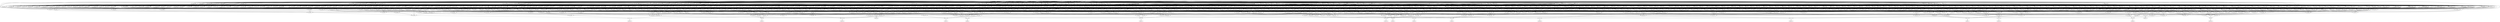 digraph G {
    "new_n31_" -> "o_1_";
    "new_n73_" -> "o_1_";
    "new_n103_" -> "o_1_";
    "new_n122_" -> "o_1_";
    "new_n69_" -> "new_n31_";
    "new_n41_" -> "new_n31_";
    "new_n57_" -> "new_n31_";
    "new_n32_" -> "new_n31_";
    "new_n38_" -> "new_n32_";
    "new_n39_" -> "new_n32_";
    "new_n40_" -> "new_n32_";
    "new_n33_" -> "new_n32_";
    "new_n34_" -> "new_n33_";
    "new_n37_" -> "new_n33_";
    "new_n35_" -> "new_n34_";
    "new_n36_" -> "new_n34_";
    "i_3_" -> "new_n35_";
    "i_4_" -> "new_n35_";
    "i_5_" -> "new_n35_";
    "i_1_" -> "new_n36_";
    "i_2_" -> "new_n36_";
    "i_0_" -> "new_n36_";
    "i_7_" -> "new_n37_";
    "i_8_" -> "new_n37_";
    "i_6_" -> "new_n37_";
    "i_7_" -> "new_n38_";
    "i_6_" -> "new_n38_";
    "i_2_" -> "new_n39_";
    "i_1_" -> "new_n39_";
    "i_0_" -> "new_n39_";
    "i_5_" -> "new_n40_";
    "i_3_" -> "new_n40_";
    "i_4_" -> "new_n40_";
    "new_n56_" -> "new_n41_";
    "new_n55_" -> "new_n41_";
    "new_n51_" -> "new_n41_";
    "new_n42_" -> "new_n41_";
    "new_n46_" -> "new_n42_";
    "new_n50_" -> "new_n42_";
    "new_n43_" -> "new_n42_";
    "new_n49_" -> "new_n42_";
    "new_n44_" -> "new_n43_";
    "new_n45_" -> "new_n43_";
    "i_8_" -> "new_n44_";
    "i_7_" -> "new_n44_";
    "i_6_" -> "new_n45_";
    "i_4_" -> "new_n45_";
    "i_5_" -> "new_n45_";
    "new_n47_" -> "new_n46_";
    "new_n48_" -> "new_n46_";
    "i_2_" -> "new_n47_";
    "i_0_" -> "new_n47_";
    "i_1_" -> "new_n47_";
    "i_5_" -> "new_n48_";
    "i_3_" -> "new_n48_";
    "i_4_" -> "new_n48_";
    "i_1_" -> "new_n49_";
    "i_2_" -> "new_n49_";
    "i_0_" -> "new_n49_";
    "i_6_" -> "new_n50_";
    "i_8_" -> "new_n50_";
    "i_7_" -> "new_n50_";
    "new_n52_" -> "new_n51_";
    "new_n53_" -> "new_n51_";
    "new_n54_" -> "new_n51_";
    "i_7_" -> "new_n52_";
    "i_8_" -> "new_n52_";
    "i_6_" -> "new_n52_";
    "i_1_" -> "new_n53_";
    "i_2_" -> "new_n53_";
    "i_0_" -> "new_n53_";
    "i_4_" -> "new_n54_";
    "i_3_" -> "new_n54_";
    "i_5_" -> "new_n54_";
    "new_n48_" -> "new_n55_";
    "new_n53_" -> "new_n55_";
    "i_8_" -> "new_n56_";
    "i_7_" -> "new_n56_";
    "i_6_" -> "new_n56_";
    "new_n58_" -> "new_n57_";
    "new_n60_" -> "new_n57_";
    "new_n62_" -> "new_n57_";
    "new_n66_" -> "new_n57_";
    "new_n56_" -> "new_n58_";
    "new_n59_" -> "new_n58_";
    "new_n35_" -> "new_n58_";
    "i_0_" -> "new_n59_";
    "i_2_" -> "new_n59_";
    "i_1_" -> "new_n59_";
    "new_n49_" -> "new_n60_";
    "new_n61_" -> "new_n60_";
    "new_n52_" -> "new_n60_";
    "i_5_" -> "new_n61_";
    "i_4_" -> "new_n61_";
    "i_3_" -> "new_n61_";
    "new_n63_" -> "new_n62_";
    "new_n64_" -> "new_n62_";
    "new_n65_" -> "new_n62_";
    "i_7_" -> "new_n63_";
    "i_8_" -> "new_n63_";
    "i_5_" -> "new_n64_";
    "i_6_" -> "new_n64_";
    "i_4_" -> "new_n64_";
    "i_1_" -> "new_n65_";
    "i_3_" -> "new_n65_";
    "i_0_" -> "new_n65_";
    "new_n67_" -> "new_n66_";
    "new_n68_" -> "new_n66_";
    "new_n39_" -> "new_n66_";
    "i_7_" -> "new_n67_";
    "i_6_" -> "new_n67_";
    "i_8_" -> "new_n67_";
    "i_5_" -> "new_n68_";
    "i_3_" -> "new_n68_";
    "i_4_" -> "new_n68_";
    "new_n70_" -> "new_n69_";
    "new_n40_" -> "new_n69_";
    "new_n71_" -> "new_n69_";
    "new_n72_" -> "new_n69_";
    "new_n56_" -> "new_n70_";
    "new_n67_" -> "new_n70_";
    "i_7_" -> "new_n71_";
    "i_8_" -> "new_n71_";
    "i_1_" -> "new_n72_";
    "i_2_" -> "new_n72_";
    "new_n74_" -> "new_n73_";
    "new_n82_" -> "new_n73_";
    "new_n98_" -> "new_n73_";
    "new_n101_" -> "new_n73_";
    "new_n79_" -> "new_n74_";
    "new_n81_" -> "new_n74_";
    "new_n75_" -> "new_n74_";
    "new_n76_" -> "new_n75_";
    "new_n78_" -> "new_n75_";
    "new_n53_" -> "new_n76_";
    "new_n54_" -> "new_n76_";
    "new_n77_" -> "new_n76_";
    "i_7_" -> "new_n77_";
    "i_8_" -> "new_n77_";
    "i_6_" -> "new_n77_";
    "new_n52_" -> "new_n78_";
    "new_n68_" -> "new_n78_";
    "new_n36_" -> "new_n78_";
    "new_n59_" -> "new_n79_";
    "new_n52_" -> "new_n79_";
    "new_n80_" -> "new_n79_";
    "i_5_" -> "new_n80_";
    "i_3_" -> "new_n80_";
    "i_4_" -> "new_n80_";
    "new_n40_" -> "new_n81_";
    "new_n47_" -> "new_n81_";
    "new_n77_" -> "new_n81_";
    "new_n83_" -> "new_n82_";
    "new_n86_" -> "new_n82_";
    "new_n90_" -> "new_n82_";
    "new_n95_" -> "new_n82_";
    "new_n84_" -> "new_n83_";
    "new_n85_" -> "new_n83_";
    "new_n59_" -> "new_n84_";
    "new_n50_" -> "new_n84_";
    "new_n54_" -> "new_n84_";
    "new_n37_" -> "new_n85_";
    "new_n48_" -> "new_n85_";
    "new_n53_" -> "new_n85_";
    "new_n87_" -> "new_n86_";
    "new_n89_" -> "new_n86_";
    "new_n35_" -> "new_n87_";
    "new_n39_" -> "new_n87_";
    "new_n44_" -> "new_n87_";
    "new_n88_" -> "new_n87_";
    "i_6_" -> "new_n88_";
    "i_7_" -> "new_n88_";
    "new_n68_" -> "new_n89_";
    "new_n37_" -> "new_n89_";
    "new_n47_" -> "new_n89_";
    "new_n92_" -> "new_n90_";
    "new_n94_" -> "new_n90_";
    "new_n91_" -> "new_n90_";
    "new_n56_" -> "new_n90_";
    "new_n59_" -> "new_n91_";
    "new_n80_" -> "new_n91_";
    "new_n36_" -> "new_n92_";
    "new_n93_" -> "new_n92_";
    "i_3_" -> "new_n93_";
    "i_5_" -> "new_n93_";
    "i_4_" -> "new_n93_";
    "i_7_" -> "new_n94_";
    "i_6_" -> "new_n94_";
    "new_n52_" -> "new_n95_";
    "new_n96_" -> "new_n95_";
    "new_n97_" -> "new_n95_";
    "new_n49_" -> "new_n96_";
    "new_n54_" -> "new_n96_";
    "new_n49_" -> "new_n97_";
    "new_n37_" -> "new_n97_";
    "new_n93_" -> "new_n97_";
    "new_n99_" -> "new_n98_";
    "new_n100_" -> "new_n98_";
    "new_n56_" -> "new_n99_";
    "new_n59_" -> "new_n99_";
    "new_n40_" -> "new_n99_";
    "new_n59_" -> "new_n100_";
    "new_n54_" -> "new_n100_";
    "new_n77_" -> "new_n100_";
    "new_n102_" -> "new_n101_";
    "new_n37_" -> "new_n101_";
    "new_n34_" -> "new_n101_";
    "new_n56_" -> "new_n101_";
    "new_n68_" -> "new_n102_";
    "new_n36_" -> "new_n102_";
    "new_n104_" -> "new_n103_";
    "new_n110_" -> "new_n103_";
    "new_n114_" -> "new_n103_";
    "new_n118_" -> "new_n103_";
    "new_n50_" -> "new_n104_";
    "new_n109_" -> "new_n104_";
    "new_n105_" -> "new_n104_";
    "new_n106_" -> "new_n105_";
    "new_n107_" -> "new_n105_";
    "new_n108_" -> "new_n105_";
    "i_7_" -> "new_n106_";
    "i_8_" -> "new_n106_";
    "i_2_" -> "new_n107_";
    "i_3_" -> "new_n107_";
    "i_0_" -> "new_n107_";
    "i_6_" -> "new_n108_";
    "i_5_" -> "new_n108_";
    "i_4_" -> "new_n108_";
    "new_n49_" -> "new_n109_";
    "new_n80_" -> "new_n109_";
    "new_n49_" -> "new_n110_";
    "new_n112_" -> "new_n110_";
    "new_n113_" -> "new_n110_";
    "new_n111_" -> "new_n110_";
    "new_n59_" -> "new_n111_";
    "new_n68_" -> "new_n111_";
    "new_n37_" -> "new_n111_";
    "i_8_" -> "new_n112_";
    "i_7_" -> "new_n112_";
    "i_4_" -> "new_n112_";
    "i_6_" -> "new_n113_";
    "i_3_" -> "new_n113_";
    "new_n117_" -> "new_n114_";
    "new_n115_" -> "new_n114_";
    "new_n34_" -> "new_n114_";
    "new_n77_" -> "new_n114_";
    "i_7_" -> "new_n115_";
    "new_n116_" -> "new_n115_";
    "i_6_" -> "new_n116_";
    "i_4_" -> "new_n116_";
    "i_8_" -> "new_n116_";
    "i_5_" -> "new_n116_";
    "i_3_" -> "new_n117_";
    "i_2_" -> "new_n117_";
    "i_0_" -> "new_n117_";
    "new_n119_" -> "new_n118_";
    "new_n120_" -> "new_n118_";
    "new_n94_" -> "new_n119_";
    "new_n40_" -> "new_n119_";
    "new_n53_" -> "new_n119_";
    "new_n35_" -> "new_n120_";
    "new_n36_" -> "new_n120_";
    "new_n121_" -> "new_n120_";
    "i_7_" -> "new_n121_";
    "i_8_" -> "new_n121_";
    "i_6_" -> "new_n121_";
    "new_n123_" -> "new_n122_";
    "new_n126_" -> "new_n122_";
    "new_n128_" -> "new_n122_";
    "new_n130_" -> "new_n122_";
    "new_n70_" -> "new_n123_";
    "new_n124_" -> "new_n123_";
    "new_n125_" -> "new_n123_";
    "new_n49_" -> "new_n124_";
    "new_n61_" -> "new_n124_";
    "new_n68_" -> "new_n125_";
    "new_n36_" -> "new_n125_";
    "new_n77_" -> "new_n125_";
    "new_n96_" -> "new_n126_";
    "new_n70_" -> "new_n126_";
    "new_n127_" -> "new_n126_";
    "new_n36_" -> "new_n127_";
    "new_n80_" -> "new_n127_";
    "new_n121_" -> "new_n127_";
    "new_n77_" -> "new_n128_";
    "new_n109_" -> "new_n128_";
    "new_n129_" -> "new_n128_";
    "new_n56_" -> "new_n129_";
    "new_n35_" -> "new_n129_";
    "new_n47_" -> "new_n129_";
    "new_n38_" -> "new_n130_";
    "new_n40_" -> "new_n130_";
    "new_n53_" -> "new_n130_";
    "new_n131_" -> "new_n130_";
    "new_n49_" -> "new_n131_";
    "new_n61_" -> "new_n131_";
    "new_n121_" -> "new_n131_";
    "new_n133_" -> "o_2_";
    "new_n213_" -> "o_2_";
    "new_n249_" -> "o_2_";
    "new_n295_" -> "o_2_";
    "new_n134_" -> "new_n133_";
    "new_n158_" -> "new_n133_";
    "new_n182_" -> "new_n133_";
    "new_n199_" -> "new_n133_";
    "new_n135_" -> "new_n134_";
    "new_n142_" -> "new_n134_";
    "new_n148_" -> "new_n134_";
    "new_n154_" -> "new_n134_";
    "new_n136_" -> "new_n135_";
    "new_n137_" -> "new_n135_";
    "new_n139_" -> "new_n135_";
    "new_n141_" -> "new_n135_";
    "new_n52_" -> "new_n136_";
    "new_n68_" -> "new_n136_";
    "new_n39_" -> "new_n136_";
    "new_n59_" -> "new_n137_";
    "new_n54_" -> "new_n137_";
    "new_n138_" -> "new_n137_";
    "i_8_" -> "new_n138_";
    "i_6_" -> "new_n138_";
    "i_7_" -> "new_n138_";
    "new_n54_" -> "new_n139_";
    "new_n77_" -> "new_n139_";
    "new_n140_" -> "new_n139_";
    "i_1_" -> "new_n140_";
    "i_0_" -> "new_n140_";
    "i_2_" -> "new_n140_";
    "new_n35_" -> "new_n141_";
    "new_n52_" -> "new_n141_";
    "new_n47_" -> "new_n141_";
    "new_n143_" -> "new_n142_";
    "new_n144_" -> "new_n142_";
    "new_n146_" -> "new_n142_";
    "new_n147_" -> "new_n142_";
    "new_n35_" -> "new_n143_";
    "new_n52_" -> "new_n143_";
    "new_n39_" -> "new_n143_";
    "new_n106_" -> "new_n144_";
    "new_n145_" -> "new_n144_";
    "i_2_" -> "new_n144_";
    "i_0_" -> "new_n144_";
    "i_5_" -> "new_n145_";
    "i_6_" -> "new_n145_";
    "i_4_" -> "new_n145_";
    "new_n49_" -> "new_n146_";
    "new_n63_" -> "new_n146_";
    "new_n94_" -> "new_n146_";
    "i_5_" -> "new_n146_";
    "i_0_" -> "new_n147_";
    "new_n77_" -> "new_n147_";
    "i_1_" -> "new_n147_";
    "new_n48_" -> "new_n147_";
    "new_n152_" -> "new_n148_";
    "new_n151_" -> "new_n148_";
    "new_n149_" -> "new_n148_";
    "new_n150_" -> "new_n148_";
    "new_n68_" -> "new_n149_";
    "new_n39_" -> "new_n149_";
    "new_n138_" -> "new_n149_";
    "new_n49_" -> "new_n150_";
    "new_n50_" -> "new_n150_";
    "new_n93_" -> "new_n150_";
    "new_n45_" -> "new_n151_";
    "new_n106_" -> "new_n151_";
    "i_3_" -> "new_n152_";
    "new_n153_" -> "new_n152_";
    "i_1_" -> "new_n153_";
    "i_0_" -> "new_n153_";
    "new_n155_" -> "new_n154_";
    "new_n156_" -> "new_n154_";
    "new_n157_" -> "new_n154_";
    "new_n67_" -> "new_n155_";
    "new_n53_" -> "new_n155_";
    "new_n54_" -> "new_n155_";
    "new_n36_" -> "new_n156_";
    "new_n48_" -> "new_n156_";
    "new_n138_" -> "new_n156_";
    "new_n49_" -> "new_n157_";
    "new_n61_" -> "new_n157_";
    "new_n138_" -> "new_n157_";
    "new_n159_" -> "new_n158_";
    "new_n165_" -> "new_n158_";
    "new_n171_" -> "new_n158_";
    "new_n176_" -> "new_n158_";
    "new_n160_" -> "new_n159_";
    "new_n161_" -> "new_n159_";
    "new_n162_" -> "new_n159_";
    "new_n163_" -> "new_n159_";
    "i_5_" -> "new_n160_";
    "new_n113_" -> "new_n160_";
    "new_n138_" -> "new_n160_";
    "new_n47_" -> "new_n160_";
    "new_n67_" -> "new_n161_";
    "new_n47_" -> "new_n161_";
    "new_n54_" -> "new_n161_";
    "new_n59_" -> "new_n162_";
    "new_n67_" -> "new_n162_";
    "new_n48_" -> "new_n162_";
    "new_n59_" -> "new_n163_";
    "new_n106_" -> "new_n163_";
    "new_n164_" -> "new_n163_";
    "i_6_" -> "new_n163_";
    "i_3_" -> "new_n164_";
    "i_5_" -> "new_n164_";
    "new_n166_" -> "new_n165_";
    "new_n167_" -> "new_n165_";
    "new_n169_" -> "new_n165_";
    "new_n170_" -> "new_n165_";
    "new_n52_" -> "new_n166_";
    "new_n47_" -> "new_n166_";
    "new_n80_" -> "new_n166_";
    "new_n168_" -> "new_n167_";
    "new_n63_" -> "new_n167_";
    "new_n117_" -> "new_n167_";
    "i_4_" -> "new_n168_";
    "i_5_" -> "new_n168_";
    "new_n40_" -> "new_n169_";
    "new_n53_" -> "new_n169_";
    "new_n77_" -> "new_n169_";
    "new_n80_" -> "new_n170_";
    "new_n121_" -> "new_n170_";
    "new_n140_" -> "new_n170_";
    "new_n172_" -> "new_n171_";
    "new_n173_" -> "new_n171_";
    "new_n174_" -> "new_n171_";
    "new_n175_" -> "new_n171_";
    "new_n37_" -> "new_n172_";
    "new_n54_" -> "new_n172_";
    "new_n140_" -> "new_n172_";
    "new_n68_" -> "new_n173_";
    "new_n36_" -> "new_n173_";
    "new_n121_" -> "new_n173_";
    "new_n67_" -> "new_n174_";
    "new_n47_" -> "new_n174_";
    "new_n80_" -> "new_n174_";
    "new_n47_" -> "new_n175_";
    "new_n54_" -> "new_n175_";
    "new_n77_" -> "new_n175_";
    "new_n177_" -> "new_n176_";
    "new_n178_" -> "new_n176_";
    "new_n179_" -> "new_n176_";
    "new_n180_" -> "new_n176_";
    "new_n59_" -> "new_n177_";
    "new_n93_" -> "new_n177_";
    "new_n138_" -> "new_n177_";
    "new_n50_" -> "new_n178_";
    "new_n48_" -> "new_n178_";
    "new_n140_" -> "new_n178_";
    "new_n39_" -> "new_n179_";
    "new_n50_" -> "new_n179_";
    "new_n48_" -> "new_n179_";
    "new_n49_" -> "new_n180_";
    "new_n181_" -> "new_n180_";
    "new_n48_" -> "new_n180_";
    "i_6_" -> "new_n181_";
    "i_8_" -> "new_n181_";
    "new_n183_" -> "new_n182_";
    "new_n186_" -> "new_n182_";
    "new_n191_" -> "new_n182_";
    "new_n195_" -> "new_n182_";
    "new_n184_" -> "new_n183_";
    "new_n185_" -> "new_n183_";
    "new_n59_" -> "new_n184_";
    "new_n37_" -> "new_n184_";
    "new_n80_" -> "new_n184_";
    "new_n56_" -> "new_n185_";
    "new_n39_" -> "new_n185_";
    "new_n80_" -> "new_n185_";
    "new_n50_" -> "new_n186_";
    "new_n189_" -> "new_n186_";
    "new_n190_" -> "new_n186_";
    "new_n187_" -> "new_n186_";
    "i_3_" -> "new_n187_";
    "i_4_" -> "new_n187_";
    "new_n188_" -> "new_n187_";
    "new_n77_" -> "new_n187_";
    "i_1_" -> "new_n188_";
    "i_0_" -> "new_n188_";
    "i_3_" -> "new_n189_";
    "new_n53_" -> "new_n189_";
    "new_n52_" -> "new_n190_";
    "new_n68_" -> "new_n190_";
    "new_n53_" -> "new_n190_";
    "new_n194_" -> "new_n191_";
    "new_n192_" -> "new_n191_";
    "new_n53_" -> "new_n191_";
    "new_n193_" -> "new_n191_";
    "new_n35_" -> "new_n192_";
    "new_n88_" -> "new_n192_";
    "new_n59_" -> "new_n193_";
    "new_n88_" -> "new_n193_";
    "new_n48_" -> "new_n193_";
    "new_n64_" -> "new_n194_";
    "new_n71_" -> "new_n194_";
    "new_n198_" -> "new_n195_";
    "new_n96_" -> "new_n195_";
    "new_n37_" -> "new_n195_";
    "new_n196_" -> "new_n195_";
    "new_n39_" -> "new_n196_";
    "new_n71_" -> "new_n196_";
    "new_n197_" -> "new_n196_";
    "i_6_" -> "new_n197_";
    "i_5_" -> "new_n197_";
    "i_3_" -> "new_n197_";
    "new_n61_" -> "new_n198_";
    "new_n36_" -> "new_n198_";
    "new_n200_" -> "new_n199_";
    "new_n205_" -> "new_n199_";
    "new_n209_" -> "new_n199_";
    "new_n201_" -> "new_n200_";
    "new_n202_" -> "new_n200_";
    "new_n203_" -> "new_n200_";
    "new_n204_" -> "new_n200_";
    "new_n59_" -> "new_n201_";
    "new_n52_" -> "new_n201_";
    "new_n48_" -> "new_n201_";
    "new_n53_" -> "new_n202_";
    "new_n54_" -> "new_n202_";
    "new_n138_" -> "new_n202_";
    "new_n59_" -> "new_n203_";
    "new_n68_" -> "new_n203_";
    "new_n77_" -> "new_n203_";
    "new_n53_" -> "new_n204_";
    "new_n80_" -> "new_n204_";
    "new_n138_" -> "new_n204_";
    "new_n206_" -> "new_n205_";
    "new_n207_" -> "new_n205_";
    "new_n208_" -> "new_n205_";
    "new_n56_" -> "new_n206_";
    "new_n68_" -> "new_n206_";
    "new_n36_" -> "new_n206_";
    "new_n59_" -> "new_n207_";
    "new_n40_" -> "new_n207_";
    "new_n50_" -> "new_n207_";
    "new_n56_" -> "new_n208_";
    "new_n49_" -> "new_n208_";
    "new_n93_" -> "new_n208_";
    "new_n52_" -> "new_n209_";
    "new_n210_" -> "new_n209_";
    "new_n212_" -> "new_n209_";
    "new_n211_" -> "new_n209_";
    "new_n40_" -> "new_n210_";
    "new_n47_" -> "new_n210_";
    "new_n35_" -> "new_n211_";
    "new_n49_" -> "new_n211_";
    "new_n52_" -> "new_n211_";
    "new_n37_" -> "new_n212_";
    "new_n47_" -> "new_n212_";
    "new_n48_" -> "new_n212_";
    "new_n214_" -> "new_n213_";
    "new_n224_" -> "new_n213_";
    "new_n223_" -> "new_n214_";
    "new_n218_" -> "new_n214_";
    "new_n215_" -> "new_n214_";
    "new_n56_" -> "new_n215_";
    "new_n216_" -> "new_n215_";
    "new_n217_" -> "new_n215_";
    "new_n40_" -> "new_n216_";
    "new_n140_" -> "new_n216_";
    "new_n36_" -> "new_n217_";
    "new_n48_" -> "new_n217_";
    "new_n121_" -> "new_n217_";
    "new_n219_" -> "new_n218_";
    "new_n221_" -> "new_n218_";
    "new_n222_" -> "new_n218_";
    "new_n44_" -> "new_n219_";
    "new_n117_" -> "new_n219_";
    "new_n220_" -> "new_n219_";
    "i_5_" -> "new_n220_";
    "i_4_" -> "new_n220_";
    "i_6_" -> "new_n220_";
    "new_n59_" -> "new_n221_";
    "new_n80_" -> "new_n221_";
    "new_n138_" -> "new_n221_";
    "new_n56_" -> "new_n222_";
    "new_n61_" -> "new_n222_";
    "new_n53_" -> "new_n222_";
    "new_n49_" -> "new_n223_";
    "new_n52_" -> "new_n223_";
    "new_n80_" -> "new_n223_";
    "new_n225_" -> "new_n224_";
    "new_n229_" -> "new_n224_";
    "new_n234_" -> "new_n224_";
    "new_n241_" -> "new_n224_";
    "new_n63_" -> "new_n225_";
    "new_n228_" -> "new_n225_";
    "new_n226_" -> "new_n225_";
    "new_n227_" -> "new_n225_";
    "new_n61_" -> "new_n226_";
    "new_n88_" -> "new_n226_";
    "new_n140_" -> "new_n226_";
    "new_n39_" -> "new_n227_";
    "new_n71_" -> "new_n227_";
    "new_n108_" -> "new_n227_";
    "new_n61_" -> "new_n228_";
    "new_n39_" -> "new_n228_";
    "new_n230_" -> "new_n229_";
    "new_n231_" -> "new_n229_";
    "new_n232_" -> "new_n229_";
    "new_n233_" -> "new_n229_";
    "new_n67_" -> "new_n230_";
    "new_n36_" -> "new_n230_";
    "new_n80_" -> "new_n230_";
    "new_n94_" -> "new_n231_";
    "new_n68_" -> "new_n231_";
    "new_n53_" -> "new_n231_";
    "new_n35_" -> "new_n232_";
    "new_n71_" -> "new_n232_";
    "new_n47_" -> "new_n232_";
    "new_n39_" -> "new_n233_";
    "new_n44_" -> "new_n233_";
    "new_n54_" -> "new_n233_";
    "new_n235_" -> "new_n234_";
    "new_n237_" -> "new_n234_";
    "new_n238_" -> "new_n234_";
    "new_n239_" -> "new_n234_";
    "new_n44_" -> "new_n235_";
    "new_n220_" -> "new_n235_";
    "new_n236_" -> "new_n235_";
    "i_1_" -> "new_n235_";
    "i_3_" -> "new_n236_";
    "i_0_" -> "new_n236_";
    "new_n59_" -> "new_n237_";
    "new_n48_" -> "new_n237_";
    "new_n121_" -> "new_n237_";
    "new_n37_" -> "new_n238_";
    "new_n36_" -> "new_n238_";
    "new_n80_" -> "new_n238_";
    "new_n71_" -> "new_n239_";
    "new_n145_" -> "new_n239_";
    "new_n240_" -> "new_n239_";
    "i_1_" -> "new_n239_";
    "i_3_" -> "new_n240_";
    "i_2_" -> "new_n240_";
    "new_n242_" -> "new_n241_";
    "new_n243_" -> "new_n241_";
    "new_n244_" -> "new_n241_";
    "new_n245_" -> "new_n241_";
    "new_n67_" -> "new_n242_";
    "new_n36_" -> "new_n242_";
    "new_n48_" -> "new_n242_";
    "new_n40_" -> "new_n243_";
    "new_n37_" -> "new_n243_";
    "new_n36_" -> "new_n243_";
    "new_n94_" -> "new_n244_";
    "new_n153_" -> "new_n244_";
    "new_n240_" -> "new_n244_";
    "i_5_" -> "new_n244_";
    "new_n247_" -> "new_n245_";
    "new_n248_" -> "new_n245_";
    "new_n39_" -> "new_n245_";
    "new_n246_" -> "new_n245_";
    "i_6_" -> "new_n246_";
    "i_3_" -> "new_n246_";
    "i_7_" -> "new_n246_";
    "i_4_" -> "new_n246_";
    "i_3_" -> "new_n247_";
    "i_1_" -> "new_n247_";
    "i_0_" -> "new_n247_";
    "i_8_" -> "new_n248_";
    "i_6_" -> "new_n248_";
    "i_4_" -> "new_n248_";
    "i_7_" -> "new_n248_";
    "new_n250_" -> "new_n249_";
    "new_n261_" -> "new_n249_";
    "new_n274_" -> "new_n249_";
    "new_n282_" -> "new_n249_";
    "new_n251_" -> "new_n250_";
    "new_n254_" -> "new_n250_";
    "new_n256_" -> "new_n250_";
    "new_n258_" -> "new_n250_";
    "new_n52_" -> "new_n251_";
    "new_n252_" -> "new_n251_";
    "new_n253_" -> "new_n251_";
    "new_n48_" -> "new_n252_";
    "new_n140_" -> "new_n252_";
    "new_n47_" -> "new_n253_";
    "new_n54_" -> "new_n253_";
    "new_n138_" -> "new_n253_";
    "new_n59_" -> "new_n254_";
    "new_n40_" -> "new_n254_";
    "new_n71_" -> "new_n254_";
    "new_n255_" -> "new_n254_";
    "new_n59_" -> "new_n255_";
    "new_n61_" -> "new_n255_";
    "new_n121_" -> "new_n255_";
    "new_n77_" -> "new_n256_";
    "new_n252_" -> "new_n256_";
    "new_n257_" -> "new_n256_";
    "new_n49_" -> "new_n257_";
    "new_n61_" -> "new_n257_";
    "new_n37_" -> "new_n257_";
    "new_n36_" -> "new_n258_";
    "new_n106_" -> "new_n258_";
    "new_n260_" -> "new_n258_";
    "new_n259_" -> "new_n258_";
    "new_n94_" -> "new_n259_";
    "new_n93_" -> "new_n259_";
    "new_n140_" -> "new_n259_";
    "i_3_" -> "new_n260_";
    "i_6_" -> "new_n260_";
    "i_4_" -> "new_n260_";
    "new_n262_" -> "new_n261_";
    "new_n266_" -> "new_n261_";
    "new_n268_" -> "new_n261_";
    "new_n271_" -> "new_n261_";
    "new_n263_" -> "new_n262_";
    "new_n264_" -> "new_n262_";
    "new_n49_" -> "new_n263_";
    "new_n37_" -> "new_n263_";
    "new_n80_" -> "new_n263_";
    "new_n45_" -> "new_n264_";
    "new_n106_" -> "new_n264_";
    "new_n265_" -> "new_n264_";
    "i_3_" -> "new_n265_";
    "i_2_" -> "new_n265_";
    "i_0_" -> "new_n265_";
    "new_n61_" -> "new_n266_";
    "new_n106_" -> "new_n266_";
    "new_n53_" -> "new_n266_";
    "new_n267_" -> "new_n266_";
    "new_n49_" -> "new_n267_";
    "new_n93_" -> "new_n267_";
    "new_n138_" -> "new_n267_";
    "new_n269_" -> "new_n268_";
    "new_n270_" -> "new_n268_";
    "new_n40_" -> "new_n269_";
    "new_n37_" -> "new_n269_";
    "new_n47_" -> "new_n269_";
    "new_n59_" -> "new_n270_";
    "new_n40_" -> "new_n270_";
    "new_n138_" -> "new_n270_";
    "new_n272_" -> "new_n271_";
    "new_n273_" -> "new_n271_";
    "new_n59_" -> "new_n272_";
    "new_n35_" -> "new_n272_";
    "new_n71_" -> "new_n272_";
    "new_n39_" -> "new_n273_";
    "new_n44_" -> "new_n273_";
    "new_n48_" -> "new_n273_";
    "new_n280_" -> "new_n274_";
    "new_n281_" -> "new_n274_";
    "new_n275_" -> "new_n274_";
    "new_n278_" -> "new_n274_";
    "new_n277_" -> "new_n275_";
    "new_n164_" -> "new_n275_";
    "new_n276_" -> "new_n275_";
    "new_n168_" -> "new_n275_";
    "new_n37_" -> "new_n276_";
    "new_n53_" -> "new_n276_";
    "new_n39_" -> "new_n277_";
    "new_n77_" -> "new_n277_";
    "i_5_" -> "new_n278_";
    "new_n77_" -> "new_n278_";
    "new_n53_" -> "new_n278_";
    "new_n279_" -> "new_n278_";
    "new_n56_" -> "new_n279_";
    "new_n48_" -> "new_n279_";
    "new_n140_" -> "new_n279_";
    "new_n39_" -> "new_n280_";
    "new_n37_" -> "new_n280_";
    "new_n48_" -> "new_n280_";
    "i_5_" -> "new_n281_";
    "i_4_" -> "new_n281_";
    "new_n77_" -> "new_n281_";
    "new_n265_" -> "new_n281_";
    "new_n291_" -> "new_n282_";
    "new_n285_" -> "new_n282_";
    "new_n288_" -> "new_n282_";
    "new_n283_" -> "new_n282_";
    "new_n50_" -> "new_n283_";
    "new_n228_" -> "new_n283_";
    "new_n284_" -> "new_n283_";
    "new_n49_" -> "new_n284_";
    "new_n77_" -> "new_n284_";
    "new_n93_" -> "new_n284_";
    "new_n286_" -> "new_n285_";
    "new_n287_" -> "new_n285_";
    "new_n40_" -> "new_n286_";
    "new_n50_" -> "new_n286_";
    "new_n47_" -> "new_n286_";
    "new_n40_" -> "new_n287_";
    "new_n77_" -> "new_n287_";
    "new_n140_" -> "new_n287_";
    "new_n290_" -> "new_n288_";
    "new_n289_" -> "new_n288_";
    "new_n77_" -> "new_n288_";
    "new_n68_" -> "new_n289_";
    "new_n47_" -> "new_n289_";
    "new_n49_" -> "new_n290_";
    "new_n40_" -> "new_n290_";
    "new_n64_" -> "new_n291_";
    "new_n117_" -> "new_n291_";
    "new_n292_" -> "new_n291_";
    "i_8_" -> "new_n291_";
    "i_7_" -> "new_n292_";
    "new_n294_" -> "new_n292_";
    "new_n293_" -> "new_n292_";
    "i_5_" -> "new_n293_";
    "i_6_" -> "new_n293_";
    "i_3_" -> "new_n293_";
    "i_2_" -> "new_n294_";
    "i_1_" -> "new_n294_";
    "new_n296_" -> "new_n295_";
    "new_n306_" -> "new_n295_";
    "new_n317_" -> "new_n295_";
    "new_n327_" -> "new_n295_";
    "new_n297_" -> "new_n296_";
    "new_n300_" -> "new_n296_";
    "new_n301_" -> "new_n296_";
    "new_n77_" -> "new_n297_";
    "new_n298_" -> "new_n297_";
    "new_n299_" -> "new_n297_";
    "new_n59_" -> "new_n298_";
    "new_n93_" -> "new_n298_";
    "new_n52_" -> "new_n299_";
    "new_n48_" -> "new_n299_";
    "new_n53_" -> "new_n299_";
    "new_n228_" -> "new_n300_";
    "new_n67_" -> "new_n300_";
    "new_n216_" -> "new_n300_";
    "new_n52_" -> "new_n300_";
    "new_n302_" -> "new_n301_";
    "new_n303_" -> "new_n301_";
    "new_n304_" -> "new_n301_";
    "new_n305_" -> "new_n301_";
    "new_n59_" -> "new_n302_";
    "new_n61_" -> "new_n302_";
    "new_n88_" -> "new_n302_";
    "i_5_" -> "new_n303_";
    "new_n53_" -> "new_n303_";
    "new_n113_" -> "new_n303_";
    "new_n63_" -> "new_n303_";
    "new_n59_" -> "new_n304_";
    "new_n94_" -> "new_n304_";
    "new_n54_" -> "new_n304_";
    "new_n49_" -> "new_n305_";
    "new_n52_" -> "new_n305_";
    "new_n48_" -> "new_n305_";
    "new_n315_" -> "new_n306_";
    "new_n316_" -> "new_n306_";
    "new_n307_" -> "new_n306_";
    "new_n309_" -> "new_n306_";
    "new_n67_" -> "new_n307_";
    "new_n124_" -> "new_n307_";
    "new_n308_" -> "new_n307_";
    "new_n39_" -> "new_n308_";
    "new_n40_" -> "new_n308_";
    "new_n138_" -> "new_n308_";
    "new_n310_" -> "new_n309_";
    "new_n311_" -> "new_n309_";
    "new_n313_" -> "new_n309_";
    "new_n314_" -> "new_n309_";
    "new_n35_" -> "new_n310_";
    "new_n49_" -> "new_n310_";
    "new_n106_" -> "new_n310_";
    "new_n88_" -> "new_n310_";
    "new_n39_" -> "new_n311_";
    "new_n312_" -> "new_n311_";
    "new_n80_" -> "new_n311_";
    "i_7_" -> "new_n312_";
    "i_6_" -> "new_n312_";
    "new_n49_" -> "new_n313_";
    "new_n71_" -> "new_n313_";
    "new_n113_" -> "new_n313_";
    "i_4_" -> "new_n313_";
    "new_n35_" -> "new_n314_";
    "new_n52_" -> "new_n314_";
    "new_n36_" -> "new_n314_";
    "new_n35_" -> "new_n315_";
    "new_n47_" -> "new_n315_";
    "new_n121_" -> "new_n315_";
    "new_n38_" -> "new_n316_";
    "new_n40_" -> "new_n316_";
    "new_n36_" -> "new_n316_";
    "new_n318_" -> "new_n317_";
    "new_n321_" -> "new_n317_";
    "new_n324_" -> "new_n317_";
    "i_6_" -> "new_n318_";
    "new_n320_" -> "new_n318_";
    "new_n319_" -> "new_n318_";
    "i_7_" -> "new_n318_";
    "new_n35_" -> "new_n319_";
    "new_n140_" -> "new_n319_";
    "i_8_" -> "new_n319_";
    "i_6_" -> "new_n319_";
    "new_n59_" -> "new_n320_";
    "new_n63_" -> "new_n320_";
    "new_n40_" -> "new_n320_";
    "new_n56_" -> "new_n321_";
    "new_n322_" -> "new_n321_";
    "new_n323_" -> "new_n321_";
    "new_n36_" -> "new_n322_";
    "new_n80_" -> "new_n322_";
    "new_n59_" -> "new_n323_";
    "new_n67_" -> "new_n323_";
    "new_n93_" -> "new_n323_";
    "new_n325_" -> "new_n324_";
    "new_n326_" -> "new_n324_";
    "new_n49_" -> "new_n325_";
    "new_n40_" -> "new_n325_";
    "new_n37_" -> "new_n325_";
    "new_n37_" -> "new_n326_";
    "new_n53_" -> "new_n326_";
    "new_n80_" -> "new_n326_";
    "new_n338_" -> "new_n327_";
    "new_n340_" -> "new_n327_";
    "new_n328_" -> "new_n327_";
    "new_n334_" -> "new_n327_";
    "new_n329_" -> "new_n328_";
    "new_n330_" -> "new_n328_";
    "new_n331_" -> "new_n328_";
    "new_n332_" -> "new_n328_";
    "new_n59_" -> "new_n329_";
    "new_n52_" -> "new_n329_";
    "new_n40_" -> "new_n329_";
    "new_n56_" -> "new_n330_";
    "new_n68_" -> "new_n330_";
    "new_n53_" -> "new_n330_";
    "new_n39_" -> "new_n331_";
    "new_n37_" -> "new_n331_";
    "new_n54_" -> "new_n331_";
    "new_n71_" -> "new_n332_";
    "new_n220_" -> "new_n332_";
    "new_n333_" -> "new_n332_";
    "i_3_" -> "new_n333_";
    "i_1_" -> "new_n333_";
    "i_0_" -> "new_n333_";
    "new_n337_" -> "new_n334_";
    "new_n93_" -> "new_n334_";
    "new_n335_" -> "new_n334_";
    "new_n336_" -> "new_n334_";
    "new_n63_" -> "new_n335_";
    "new_n153_" -> "new_n335_";
    "new_n40_" -> "new_n335_";
    "new_n38_" -> "new_n336_";
    "new_n247_" -> "new_n336_";
    "i_8_" -> "new_n336_";
    "i_5_" -> "new_n336_";
    "i_2_" -> "new_n337_";
    "i_3_" -> "new_n337_";
    "i_7_" -> "new_n337_";
    "i_0_" -> "new_n337_";
    "new_n339_" -> "new_n338_";
    "new_n80_" -> "new_n338_";
    "new_n47_" -> "new_n339_";
    "new_n138_" -> "new_n339_";
    "new_n64_" -> "new_n340_";
    "new_n106_" -> "new_n340_";
    "new_n240_" -> "new_n340_";
    "i_1_" -> "new_n340_";
    "new_n342_" -> "o_12_";
    "new_n368_" -> "o_12_";
    "new_n397_" -> "o_12_";
    "new_n343_" -> "new_n342_";
    "new_n353_" -> "new_n342_";
    "new_n363_" -> "new_n342_";
    "new_n365_" -> "new_n342_";
    "new_n344_" -> "new_n343_";
    "new_n347_" -> "new_n343_";
    "new_n350_" -> "new_n343_";
    "new_n143_" -> "new_n344_";
    "new_n175_" -> "new_n344_";
    "new_n345_" -> "new_n344_";
    "new_n346_" -> "new_n344_";
    "new_n80_" -> "new_n345_";
    "new_n77_" -> "new_n345_";
    "new_n140_" -> "new_n345_";
    "new_n47_" -> "new_n346_";
    "new_n48_" -> "new_n346_";
    "new_n121_" -> "new_n346_";
    "new_n35_" -> "new_n347_";
    "new_n348_" -> "new_n347_";
    "new_n349_" -> "new_n347_";
    "new_n56_" -> "new_n348_";
    "new_n39_" -> "new_n348_";
    "new_n59_" -> "new_n349_";
    "new_n35_" -> "new_n349_";
    "new_n121_" -> "new_n349_";
    "new_n351_" -> "new_n350_";
    "new_n352_" -> "new_n350_";
    "new_n56_" -> "new_n351_";
    "new_n40_" -> "new_n351_";
    "new_n53_" -> "new_n351_";
    "new_n61_" -> "new_n352_";
    "new_n37_" -> "new_n352_";
    "new_n53_" -> "new_n352_";
    "new_n354_" -> "new_n353_";
    "new_n357_" -> "new_n353_";
    "new_n359_" -> "new_n353_";
    "new_n362_" -> "new_n353_";
    "new_n50_" -> "new_n354_";
    "new_n109_" -> "new_n354_";
    "new_n355_" -> "new_n354_";
    "i_3_" -> "new_n355_";
    "new_n140_" -> "new_n355_";
    "new_n356_" -> "new_n355_";
    "new_n63_" -> "new_n355_";
    "i_4_" -> "new_n356_";
    "i_6_" -> "new_n356_";
    "i_5_" -> "new_n356_";
    "new_n93_" -> "new_n357_";
    "new_n276_" -> "new_n357_";
    "new_n358_" -> "new_n357_";
    "new_n49_" -> "new_n358_";
    "new_n80_" -> "new_n358_";
    "new_n138_" -> "new_n358_";
    "new_n360_" -> "new_n359_";
    "new_n361_" -> "new_n359_";
    "new_n37_" -> "new_n360_";
    "new_n47_" -> "new_n360_";
    "new_n54_" -> "new_n360_";
    "new_n56_" -> "new_n361_";
    "new_n59_" -> "new_n361_";
    "new_n48_" -> "new_n361_";
    "new_n67_" -> "new_n362_";
    "new_n40_" -> "new_n362_";
    "new_n36_" -> "new_n362_";
    "new_n137_" -> "new_n362_";
    "new_n52_" -> "new_n363_";
    "new_n289_" -> "new_n363_";
    "new_n364_" -> "new_n363_";
    "new_n61_" -> "new_n364_";
    "new_n47_" -> "new_n364_";
    "new_n121_" -> "new_n364_";
    "new_n238_" -> "new_n365_";
    "new_n315_" -> "new_n365_";
    "new_n366_" -> "new_n365_";
    "new_n367_" -> "new_n365_";
    "new_n40_" -> "new_n366_";
    "new_n36_" -> "new_n366_";
    "new_n138_" -> "new_n366_";
    "new_n61_" -> "new_n367_";
    "new_n47_" -> "new_n367_";
    "new_n77_" -> "new_n367_";
    "new_n369_" -> "new_n368_";
    "new_n372_" -> "new_n368_";
    "new_n383_" -> "new_n368_";
    "new_n392_" -> "new_n368_";
    "new_n184_" -> "new_n369_";
    "new_n270_" -> "new_n369_";
    "new_n370_" -> "new_n369_";
    "new_n371_" -> "new_n369_";
    "new_n211_" -> "new_n370_";
    "new_n231_" -> "new_n370_";
    "new_n66_" -> "new_n371_";
    "new_n87_" -> "new_n371_";
    "new_n305_" -> "new_n371_";
    "new_n316_" -> "new_n371_";
    "new_n381_" -> "new_n372_";
    "new_n382_" -> "new_n372_";
    "new_n373_" -> "new_n372_";
    "new_n380_" -> "new_n372_";
    "new_n374_" -> "new_n373_";
    "new_n376_" -> "new_n373_";
    "new_n378_" -> "new_n373_";
    "new_n379_" -> "new_n373_";
    "i_2_" -> "new_n374_";
    "new_n375_" -> "new_n374_";
    "i_1_" -> "new_n374_";
    "i_0_" -> "new_n374_";
    "i_6_" -> "new_n375_";
    "i_3_" -> "new_n375_";
    "i_4_" -> "new_n375_";
    "i_7_" -> "new_n376_";
    "new_n377_" -> "new_n376_";
    "new_n116_" -> "new_n376_";
    "i_3_" -> "new_n377_";
    "i_0_" -> "new_n377_";
    "i_2_" -> "new_n377_";
    "new_n54_" -> "new_n378_";
    "new_n121_" -> "new_n378_";
    "new_n140_" -> "new_n378_";
    "new_n61_" -> "new_n379_";
    "new_n52_" -> "new_n379_";
    "new_n39_" -> "new_n379_";
    "new_n121_" -> "new_n380_";
    "new_n77_" -> "new_n380_";
    "new_n39_" -> "new_n380_";
    "new_n48_" -> "new_n380_";
    "new_n59_" -> "new_n381_";
    "new_n37_" -> "new_n381_";
    "new_n54_" -> "new_n381_";
    "new_n63_" -> "new_n382_";
    "new_n68_" -> "new_n382_";
    "new_n53_" -> "new_n382_";
    "new_n384_" -> "new_n383_";
    "new_n385_" -> "new_n383_";
    "new_n388_" -> "new_n383_";
    "new_n389_" -> "new_n383_";
    "new_n221_" -> "new_n384_";
    "new_n222_" -> "new_n384_";
    "new_n386_" -> "new_n385_";
    "new_n387_" -> "new_n385_";
    "new_n53_" -> "new_n386_";
    "new_n77_" -> "new_n386_";
    "new_n93_" -> "new_n386_";
    "new_n67_" -> "new_n387_";
    "new_n54_" -> "new_n387_";
    "new_n140_" -> "new_n387_";
    "new_n155_" -> "new_n388_";
    "new_n179_" -> "new_n388_";
    "new_n391_" -> "new_n389_";
    "new_n93_" -> "new_n389_";
    "new_n390_" -> "new_n389_";
    "new_n56_" -> "new_n389_";
    "new_n59_" -> "new_n390_";
    "new_n54_" -> "new_n390_";
    "new_n67_" -> "new_n391_";
    "new_n53_" -> "new_n391_";
    "new_n393_" -> "new_n392_";
    "new_n215_" -> "new_n392_";
    "new_n283_" -> "new_n392_";
    "new_n394_" -> "new_n392_";
    "new_n201_" -> "new_n393_";
    "new_n202_" -> "new_n393_";
    "new_n77_" -> "new_n394_";
    "new_n34_" -> "new_n394_";
    "new_n395_" -> "new_n394_";
    "i_1_" -> "new_n395_";
    "new_n396_" -> "new_n395_";
    "new_n94_" -> "new_n395_";
    "i_5_" -> "new_n396_";
    "i_3_" -> "new_n396_";
    "i_0_" -> "new_n396_";
    "i_8_" -> "new_n396_";
    "new_n398_" -> "new_n397_";
    "new_n414_" -> "new_n397_";
    "new_n418_" -> "new_n397_";
    "new_n148_" -> "new_n397_";
    "new_n399_" -> "new_n398_";
    "new_n403_" -> "new_n398_";
    "new_n407_" -> "new_n398_";
    "new_n409_" -> "new_n398_";
    "new_n77_" -> "new_n399_";
    "new_n400_" -> "new_n399_";
    "new_n402_" -> "new_n399_";
    "new_n401_" -> "new_n399_";
    "new_n49_" -> "new_n400_";
    "new_n48_" -> "new_n400_";
    "new_n68_" -> "new_n401_";
    "new_n37_" -> "new_n401_";
    "new_n53_" -> "new_n401_";
    "new_n52_" -> "new_n402_";
    "new_n39_" -> "new_n402_";
    "new_n54_" -> "new_n402_";
    "new_n131_" -> "new_n403_";
    "new_n404_" -> "new_n403_";
    "new_n405_" -> "new_n403_";
    "new_n406_" -> "new_n403_";
    "new_n67_" -> "new_n404_";
    "new_n47_" -> "new_n404_";
    "new_n48_" -> "new_n404_";
    "new_n35_" -> "new_n405_";
    "new_n106_" -> "new_n405_";
    "new_n88_" -> "new_n405_";
    "new_n47_" -> "new_n405_";
    "new_n61_" -> "new_n406_";
    "new_n50_" -> "new_n406_";
    "new_n47_" -> "new_n406_";
    "new_n111_" -> "new_n407_";
    "new_n120_" -> "new_n407_";
    "new_n170_" -> "new_n407_";
    "new_n408_" -> "new_n407_";
    "i_3_" -> "new_n408_";
    "new_n220_" -> "new_n408_";
    "new_n140_" -> "new_n408_";
    "new_n410_" -> "new_n409_";
    "new_n411_" -> "new_n409_";
    "new_n412_" -> "new_n409_";
    "new_n413_" -> "new_n409_";
    "new_n40_" -> "new_n410_";
    "new_n50_" -> "new_n410_";
    "new_n140_" -> "new_n410_";
    "new_n36_" -> "new_n411_";
    "new_n80_" -> "new_n411_";
    "new_n77_" -> "new_n411_";
    "new_n37_" -> "new_n412_";
    "new_n36_" -> "new_n412_";
    "new_n54_" -> "new_n412_";
    "new_n59_" -> "new_n413_";
    "new_n67_" -> "new_n413_";
    "new_n80_" -> "new_n413_";
    "new_n52_" -> "new_n414_";
    "new_n216_" -> "new_n414_";
    "new_n207_" -> "new_n414_";
    "new_n415_" -> "new_n414_";
    "new_n416_" -> "new_n415_";
    "new_n417_" -> "new_n415_";
    "new_n49_" -> "new_n416_";
    "new_n40_" -> "new_n416_";
    "new_n121_" -> "new_n416_";
    "new_n49_" -> "new_n417_";
    "new_n52_" -> "new_n417_";
    "new_n93_" -> "new_n417_";
    "new_n90_" -> "new_n418_";
    "new_n419_" -> "new_n418_";
    "new_n420_" -> "new_n418_";
    "new_n242_" -> "new_n419_";
    "new_n243_" -> "new_n419_";
    "new_n139_" -> "new_n420_";
    "new_n421_" -> "new_n420_";
    "new_n422_" -> "new_n420_";
    "new_n35_" -> "new_n421_";
    "new_n47_" -> "new_n421_";
    "new_n77_" -> "new_n421_";
    "new_n56_" -> "new_n422_";
    "new_n61_" -> "new_n422_";
    "new_n39_" -> "new_n422_";
    "new_n424_" -> "o_11_";
    "new_n458_" -> "o_11_";
    "new_n475_" -> "o_11_";
    "new_n486_" -> "o_11_";
    "new_n425_" -> "new_n424_";
    "new_n435_" -> "new_n424_";
    "new_n444_" -> "new_n424_";
    "new_n449_" -> "new_n424_";
    "new_n426_" -> "new_n425_";
    "new_n428_" -> "new_n425_";
    "new_n430_" -> "new_n425_";
    "new_n432_" -> "new_n425_";
    "new_n60_" -> "new_n426_";
    "new_n427_" -> "new_n426_";
    "new_n68_" -> "new_n427_";
    "new_n47_" -> "new_n427_";
    "new_n138_" -> "new_n427_";
    "new_n302_" -> "new_n428_";
    "new_n429_" -> "new_n428_";
    "new_n50_" -> "new_n429_";
    "new_n47_" -> "new_n429_";
    "new_n80_" -> "new_n429_";
    "new_n93_" -> "new_n430_";
    "new_n276_" -> "new_n430_";
    "new_n431_" -> "new_n430_";
    "new_n68_" -> "new_n431_";
    "new_n39_" -> "new_n431_";
    "new_n37_" -> "new_n431_";
    "new_n433_" -> "new_n432_";
    "new_n434_" -> "new_n432_";
    "new_n67_" -> "new_n433_";
    "new_n68_" -> "new_n433_";
    "new_n36_" -> "new_n433_";
    "new_n61_" -> "new_n434_";
    "new_n36_" -> "new_n434_";
    "new_n121_" -> "new_n434_";
    "new_n436_" -> "new_n435_";
    "new_n437_" -> "new_n435_";
    "new_n439_" -> "new_n435_";
    "new_n441_" -> "new_n435_";
    "new_n56_" -> "new_n436_";
    "new_n390_" -> "new_n436_";
    "new_n379_" -> "new_n436_";
    "new_n56_" -> "new_n437_";
    "new_n109_" -> "new_n437_";
    "new_n438_" -> "new_n437_";
    "new_n61_" -> "new_n438_";
    "new_n52_" -> "new_n438_";
    "new_n47_" -> "new_n438_";
    "new_n311_" -> "new_n439_";
    "new_n440_" -> "new_n439_";
    "new_n49_" -> "new_n440_";
    "new_n63_" -> "new_n440_";
    "new_n375_" -> "new_n440_";
    "new_n52_" -> "new_n441_";
    "new_n443_" -> "new_n441_";
    "new_n442_" -> "new_n441_";
    "new_n37_" -> "new_n441_";
    "new_n80_" -> "new_n442_";
    "new_n140_" -> "new_n442_";
    "new_n49_" -> "new_n443_";
    "new_n68_" -> "new_n443_";
    "new_n448_" -> "new_n444_";
    "new_n445_" -> "new_n444_";
    "new_n446_" -> "new_n444_";
    "new_n183_" -> "new_n444_";
    "new_n198_" -> "new_n445_";
    "new_n96_" -> "new_n445_";
    "new_n37_" -> "new_n445_";
    "new_n367_" -> "new_n446_";
    "new_n447_" -> "new_n446_";
    "new_n39_" -> "new_n447_";
    "new_n48_" -> "new_n447_";
    "new_n77_" -> "new_n447_";
    "new_n181_" -> "new_n448_";
    "new_n39_" -> "new_n448_";
    "new_n40_" -> "new_n448_";
    "new_n450_" -> "new_n449_";
    "new_n454_" -> "new_n449_";
    "new_n456_" -> "new_n449_";
    "new_n173_" -> "new_n450_";
    "new_n451_" -> "new_n450_";
    "new_n452_" -> "new_n450_";
    "new_n453_" -> "new_n450_";
    "new_n56_" -> "new_n451_";
    "new_n80_" -> "new_n451_";
    "new_n140_" -> "new_n451_";
    "new_n49_" -> "new_n452_";
    "new_n94_" -> "new_n452_";
    "new_n68_" -> "new_n452_";
    "new_n38_" -> "new_n453_";
    "new_n36_" -> "new_n453_";
    "new_n93_" -> "new_n453_";
    "new_n204_" -> "new_n454_";
    "new_n455_" -> "new_n454_";
    "new_n47_" -> "new_n455_";
    "new_n112_" -> "new_n455_";
    "i_6_" -> "new_n455_";
    "i_3_" -> "new_n455_";
    "new_n56_" -> "new_n456_";
    "new_n198_" -> "new_n456_";
    "new_n457_" -> "new_n456_";
    "new_n39_" -> "new_n456_";
    "new_n106_" -> "new_n457_";
    "new_n108_" -> "new_n457_";
    "new_n459_" -> "new_n458_";
    "new_n462_" -> "new_n458_";
    "new_n465_" -> "new_n458_";
    "new_n471_" -> "new_n458_";
    "new_n460_" -> "new_n459_";
    "new_n104_" -> "new_n459_";
    "new_n256_" -> "new_n459_";
    "new_n461_" -> "new_n459_";
    "new_n194_" -> "new_n460_";
    "new_n192_" -> "new_n460_";
    "new_n53_" -> "new_n460_";
    "new_n77_" -> "new_n461_";
    "new_n34_" -> "new_n461_";
    "new_n131_" -> "new_n461_";
    "new_n346_" -> "new_n462_";
    "new_n376_" -> "new_n462_";
    "new_n463_" -> "new_n462_";
    "new_n464_" -> "new_n462_";
    "new_n149_" -> "new_n463_";
    "new_n178_" -> "new_n463_";
    "new_n299_" -> "new_n464_";
    "new_n303_" -> "new_n464_";
    "new_n316_" -> "new_n464_";
    "new_n314_" -> "new_n464_";
    "new_n77_" -> "new_n465_";
    "new_n470_" -> "new_n465_";
    "new_n466_" -> "new_n465_";
    "new_n469_" -> "new_n465_";
    "new_n51_" -> "new_n466_";
    "new_n174_" -> "new_n466_";
    "new_n467_" -> "new_n466_";
    "new_n468_" -> "new_n466_";
    "new_n94_" -> "new_n467_";
    "new_n47_" -> "new_n467_";
    "new_n93_" -> "new_n467_";
    "new_n56_" -> "new_n468_";
    "new_n49_" -> "new_n468_";
    "new_n61_" -> "new_n468_";
    "new_n374_" -> "new_n469_";
    "new_n408_" -> "new_n469_";
    "new_n59_" -> "new_n470_";
    "new_n140_" -> "new_n470_";
    "new_n93_" -> "new_n470_";
    "new_n472_" -> "new_n471_";
    "new_n388_" -> "new_n471_";
    "new_n473_" -> "new_n471_";
    "new_n474_" -> "new_n471_";
    "new_n143_" -> "new_n472_";
    "new_n345_" -> "new_n472_";
    "new_n404_" -> "new_n473_";
    "new_n405_" -> "new_n473_";
    "new_n139_" -> "new_n474_";
    "new_n421_" -> "new_n474_";
    "new_n476_" -> "new_n475_";
    "new_n480_" -> "new_n475_";
    "new_n482_" -> "new_n475_";
    "new_n484_" -> "new_n475_";
    "new_n478_" -> "new_n476_";
    "new_n479_" -> "new_n476_";
    "new_n477_" -> "new_n476_";
    "new_n339_" -> "new_n477_";
    "new_n80_" -> "new_n477_";
    "new_n55_" -> "new_n477_";
    "new_n56_" -> "new_n477_";
    "new_n39_" -> "new_n478_";
    "new_n77_" -> "new_n478_";
    "new_n93_" -> "new_n478_";
    "i_3_" -> "new_n479_";
    "new_n72_" -> "new_n479_";
    "new_n356_" -> "new_n479_";
    "new_n63_" -> "new_n479_";
    "new_n202_" -> "new_n480_";
    "new_n308_" -> "new_n480_";
    "new_n481_" -> "new_n480_";
    "new_n40_" -> "new_n481_";
    "new_n47_" -> "new_n481_";
    "new_n121_" -> "new_n481_";
    "new_n162_" -> "new_n482_";
    "new_n269_" -> "new_n482_";
    "new_n270_" -> "new_n482_";
    "new_n483_" -> "new_n482_";
    "new_n36_" -> "new_n483_";
    "new_n48_" -> "new_n483_";
    "new_n77_" -> "new_n483_";
    "i_7_" -> "new_n484_";
    "new_n485_" -> "new_n484_";
    "new_n470_" -> "new_n484_";
    "new_n50_" -> "new_n484_";
    "new_n59_" -> "new_n485_";
    "new_n93_" -> "new_n485_";
    "i_8_" -> "new_n485_";
    "i_6_" -> "new_n485_";
    "new_n414_" -> "new_n486_";
    "new_n487_" -> "new_n486_";
    "new_n488_" -> "new_n486_";
    "new_n493_" -> "new_n486_";
    "new_n90_" -> "new_n487_";
    "new_n419_" -> "new_n487_";
    "new_n38_" -> "new_n488_";
    "new_n46_" -> "new_n488_";
    "new_n492_" -> "new_n488_";
    "new_n489_" -> "new_n488_";
    "new_n56_" -> "new_n489_";
    "new_n37_" -> "new_n489_";
    "new_n490_" -> "new_n489_";
    "new_n491_" -> "new_n489_";
    "new_n54_" -> "new_n490_";
    "new_n140_" -> "new_n490_";
    "new_n68_" -> "new_n491_";
    "new_n312_" -> "new_n491_";
    "new_n53_" -> "new_n491_";
    "new_n39_" -> "new_n492_";
    "new_n54_" -> "new_n492_";
    "new_n138_" -> "new_n492_";
    "new_n496_" -> "new_n493_";
    "new_n497_" -> "new_n493_";
    "new_n494_" -> "new_n493_";
    "new_n35_" -> "new_n494_";
    "new_n348_" -> "new_n494_";
    "new_n495_" -> "new_n494_";
    "i_8_" -> "new_n495_";
    "i_6_" -> "new_n495_";
    "new_n49_" -> "new_n495_";
    "new_n68_" -> "new_n495_";
    "new_n59_" -> "new_n496_";
    "new_n35_" -> "new_n496_";
    "new_n77_" -> "new_n496_";
    "new_n49_" -> "new_n497_";
    "new_n54_" -> "new_n497_";
    "new_n77_" -> "new_n497_";
    "new_n499_" -> "o_14_";
    "new_n511_" -> "o_14_";
    "new_n524_" -> "o_14_";
    "new_n540_" -> "o_14_";
    "new_n476_" -> "new_n499_";
    "new_n500_" -> "new_n499_";
    "new_n484_" -> "new_n499_";
    "new_n510_" -> "new_n499_";
    "new_n57_" -> "new_n500_";
    "new_n191_" -> "new_n500_";
    "new_n501_" -> "new_n500_";
    "new_n506_" -> "new_n500_";
    "new_n48_" -> "new_n501_";
    "new_n502_" -> "new_n501_";
    "new_n504_" -> "new_n501_";
    "new_n503_" -> "new_n501_";
    "new_n106_" -> "new_n502_";
    "new_n140_" -> "new_n502_";
    "new_n77_" -> "new_n503_";
    "new_n93_" -> "new_n503_";
    "new_n140_" -> "new_n503_";
    "new_n505_" -> "new_n504_";
    "i_1_" -> "new_n504_";
    "new_n63_" -> "new_n504_";
    "new_n236_" -> "new_n504_";
    "i_7_" -> "new_n505_";
    "i_5_" -> "new_n505_";
    "i_4_" -> "new_n505_";
    "new_n448_" -> "new_n506_";
    "new_n507_" -> "new_n506_";
    "new_n508_" -> "new_n506_";
    "new_n509_" -> "new_n506_";
    "new_n40_" -> "new_n507_";
    "new_n53_" -> "new_n507_";
    "new_n138_" -> "new_n507_";
    "new_n56_" -> "new_n508_";
    "new_n36_" -> "new_n508_";
    "new_n48_" -> "new_n508_";
    "new_n39_" -> "new_n509_";
    "new_n197_" -> "new_n509_";
    "i_7_" -> "new_n509_";
    "i_8_" -> "new_n509_";
    "new_n308_" -> "new_n510_";
    "new_n311_" -> "new_n510_";
    "new_n440_" -> "new_n510_";
    "new_n481_" -> "new_n510_";
    "new_n449_" -> "new_n511_";
    "new_n512_" -> "new_n511_";
    "new_n521_" -> "new_n511_";
    "new_n513_" -> "new_n512_";
    "new_n517_" -> "new_n512_";
    "new_n518_" -> "new_n512_";
    "new_n520_" -> "new_n512_";
    "new_n77_" -> "new_n513_";
    "new_n298_" -> "new_n513_";
    "new_n514_" -> "new_n513_";
    "new_n515_" -> "new_n514_";
    "new_n516_" -> "new_n514_";
    "i_2_" -> "new_n514_";
    "i_0_" -> "new_n514_";
    "i_6_" -> "new_n515_";
    "i_3_" -> "new_n515_";
    "i_4_" -> "new_n516_";
    "i_8_" -> "new_n516_";
    "i_5_" -> "new_n516_";
    "i_7_" -> "new_n516_";
    "new_n406_" -> "new_n517_";
    "new_n422_" -> "new_n517_";
    "new_n495_" -> "new_n518_";
    "new_n519_" -> "new_n518_";
    "new_n37_" -> "new_n519_";
    "new_n36_" -> "new_n519_";
    "new_n48_" -> "new_n519_";
    "new_n299_" -> "new_n520_";
    "new_n381_" -> "new_n520_";
    "new_n223_" -> "new_n521_";
    "new_n522_" -> "new_n521_";
    "new_n215_" -> "new_n521_";
    "new_n52_" -> "new_n522_";
    "new_n443_" -> "new_n522_";
    "new_n523_" -> "new_n522_";
    "new_n161_" -> "new_n522_";
    "new_n61_" -> "new_n523_";
    "new_n53_" -> "new_n523_";
    "new_n138_" -> "new_n523_";
    "new_n525_" -> "new_n524_";
    "new_n526_" -> "new_n524_";
    "new_n529_" -> "new_n524_";
    "new_n535_" -> "new_n524_";
    "new_n445_" -> "new_n525_";
    "new_n385_" -> "new_n525_";
    "new_n466_" -> "new_n525_";
    "new_n230_" -> "new_n526_";
    "new_n305_" -> "new_n526_";
    "new_n324_" -> "new_n526_";
    "new_n527_" -> "new_n526_";
    "new_n185_" -> "new_n527_";
    "new_n528_" -> "new_n527_";
    "new_n349_" -> "new_n527_";
    "new_n358_" -> "new_n527_";
    "new_n49_" -> "new_n528_";
    "new_n40_" -> "new_n528_";
    "new_n77_" -> "new_n528_";
    "new_n530_" -> "new_n529_";
    "new_n531_" -> "new_n529_";
    "new_n533_" -> "new_n529_";
    "new_n534_" -> "new_n529_";
    "new_n289_" -> "new_n530_";
    "new_n77_" -> "new_n530_";
    "new_n46_" -> "new_n530_";
    "new_n38_" -> "new_n530_";
    "new_n497_" -> "new_n531_";
    "new_n532_" -> "new_n531_";
    "new_n59_" -> "new_n532_";
    "new_n35_" -> "new_n532_";
    "new_n37_" -> "new_n532_";
    "new_n391_" -> "new_n533_";
    "new_n61_" -> "new_n533_";
    "new_n490_" -> "new_n533_";
    "new_n56_" -> "new_n533_";
    "new_n257_" -> "new_n534_";
    "new_n269_" -> "new_n534_";
    "new_n428_" -> "new_n535_";
    "new_n432_" -> "new_n535_";
    "new_n536_" -> "new_n535_";
    "new_n537_" -> "new_n535_";
    "new_n77_" -> "new_n536_";
    "new_n252_" -> "new_n536_";
    "new_n395_" -> "new_n536_";
    "new_n538_" -> "new_n537_";
    "new_n539_" -> "new_n537_";
    "new_n56_" -> "new_n538_";
    "new_n59_" -> "new_n538_";
    "new_n61_" -> "new_n538_";
    "new_n39_" -> "new_n539_";
    "new_n54_" -> "new_n539_";
    "new_n77_" -> "new_n539_";
    "new_n541_" -> "new_n540_";
    "new_n543_" -> "new_n540_";
    "new_n546_" -> "new_n540_";
    "new_n551_" -> "new_n540_";
    "new_n61_" -> "new_n541_";
    "new_n77_" -> "new_n541_";
    "new_n140_" -> "new_n541_";
    "new_n542_" -> "new_n541_";
    "new_n52_" -> "new_n542_";
    "new_n39_" -> "new_n542_";
    "new_n93_" -> "new_n542_";
    "new_n374_" -> "new_n543_";
    "new_n544_" -> "new_n543_";
    "new_n310_" -> "new_n543_";
    "new_n545_" -> "new_n543_";
    "new_n35_" -> "new_n544_";
    "new_n140_" -> "new_n544_";
    "new_n59_" -> "new_n545_";
    "new_n67_" -> "new_n545_";
    "new_n68_" -> "new_n545_";
    "new_n547_" -> "new_n546_";
    "new_n548_" -> "new_n546_";
    "new_n549_" -> "new_n546_";
    "new_n550_" -> "new_n546_";
    "new_n67_" -> "new_n547_";
    "new_n36_" -> "new_n547_";
    "new_n54_" -> "new_n547_";
    "new_n49_" -> "new_n548_";
    "new_n121_" -> "new_n548_";
    "new_n93_" -> "new_n548_";
    "new_n68_" -> "new_n549_";
    "new_n50_" -> "new_n549_";
    "new_n47_" -> "new_n549_";
    "new_n38_" -> "new_n550_";
    "new_n68_" -> "new_n550_";
    "new_n39_" -> "new_n550_";
    "new_n125_" -> "new_n551_";
    "new_n127_" -> "new_n551_";
    "new_n552_" -> "new_n551_";
    "new_n553_" -> "new_n551_";
    "new_n47_" -> "new_n552_";
    "new_n54_" -> "new_n552_";
    "new_n121_" -> "new_n552_";
    "new_n47_" -> "new_n553_";
    "new_n77_" -> "new_n553_";
    "new_n93_" -> "new_n553_";
    "new_n555_" -> "o_13_";
    "new_n567_" -> "o_13_";
    "new_n579_" -> "o_13_";
    "new_n556_" -> "new_n555_";
    "new_n562_" -> "new_n555_";
    "new_n565_" -> "new_n555_";
    "new_n557_" -> "new_n556_";
    "new_n558_" -> "new_n556_";
    "new_n559_" -> "new_n556_";
    "new_n560_" -> "new_n556_";
    "new_n87_" -> "new_n557_";
    "new_n507_" -> "new_n557_";
    "new_n37_" -> "new_n558_";
    "new_n442_" -> "new_n558_";
    "new_n378_" -> "new_n558_";
    "new_n50_" -> "new_n559_";
    "new_n228_" -> "new_n559_";
    "new_n315_" -> "new_n559_";
    "new_n121_" -> "new_n560_";
    "new_n544_" -> "new_n560_";
    "new_n561_" -> "new_n560_";
    "new_n63_" -> "new_n561_";
    "new_n64_" -> "new_n561_";
    "new_n107_" -> "new_n561_";
    "new_n437_" -> "new_n562_";
    "new_n537_" -> "new_n562_";
    "new_n563_" -> "new_n562_";
    "new_n564_" -> "new_n562_";
    "new_n49_" -> "new_n563_";
    "new_n457_" -> "new_n563_";
    "new_n523_" -> "new_n563_";
    "new_n284_" -> "new_n564_";
    "new_n508_" -> "new_n564_";
    "new_n350_" -> "new_n565_";
    "new_n363_" -> "new_n565_";
    "new_n362_" -> "new_n565_";
    "new_n566_" -> "new_n565_";
    "new_n162_" -> "new_n566_";
    "new_n483_" -> "new_n566_";
    "new_n568_" -> "new_n567_";
    "new_n571_" -> "new_n567_";
    "new_n574_" -> "new_n567_";
    "new_n576_" -> "new_n567_";
    "new_n366_" -> "new_n568_";
    "new_n355_" -> "new_n568_";
    "new_n569_" -> "new_n568_";
    "new_n570_" -> "new_n568_";
    "new_n427_" -> "new_n569_";
    "new_n492_" -> "new_n569_";
    "new_n496_" -> "new_n569_";
    "new_n532_" -> "new_n569_";
    "new_n52_" -> "new_n570_";
    "new_n252_" -> "new_n570_";
    "new_n193_" -> "new_n570_";
    "new_n573_" -> "new_n571_";
    "new_n572_" -> "new_n571_";
    "new_n407_" -> "new_n571_";
    "new_n39_" -> "new_n572_";
    "new_n151_" -> "new_n572_";
    "new_n519_" -> "new_n572_";
    "new_n93_" -> "new_n573_";
    "new_n61_" -> "new_n573_";
    "new_n53_" -> "new_n573_";
    "new_n67_" -> "new_n573_";
    "new_n384_" -> "new_n574_";
    "new_n288_" -> "new_n574_";
    "new_n324_" -> "new_n574_";
    "new_n575_" -> "new_n574_";
    "new_n77_" -> "new_n575_";
    "new_n400_" -> "new_n575_";
    "new_n402_" -> "new_n575_";
    "new_n58_" -> "new_n576_";
    "new_n161_" -> "new_n576_";
    "new_n577_" -> "new_n576_";
    "new_n578_" -> "new_n576_";
    "new_n230_" -> "new_n577_";
    "new_n231_" -> "new_n577_";
    "new_n172_" -> "new_n578_";
    "new_n175_" -> "new_n578_";
    "new_n201_" -> "new_n578_";
    "new_n211_" -> "new_n578_";
    "new_n540_" -> "new_n579_";
    "new_n409_" -> "new_n579_";
    "new_n580_" -> "new_n579_";
    "new_n581_" -> "new_n579_";
    "new_n314_" -> "new_n580_";
    "new_n360_" -> "new_n580_";
    "new_n361_" -> "new_n580_";
    "new_n223_" -> "new_n581_";
    "new_n238_" -> "new_n581_";
    "new_n431_" -> "new_n581_";
    "new_n582_" -> "new_n581_";
    "new_n63_" -> "new_n582_";
    "new_n53_" -> "new_n582_";
    "new_n145_" -> "new_n582_";
    "new_n584_" -> "o_16_";
    "new_n588_" -> "o_16_";
    "new_n591_" -> "o_16_";
    "new_n595_" -> "o_16_";
    "new_n111_" -> "new_n584_";
    "new_n170_" -> "new_n584_";
    "new_n558_" -> "new_n584_";
    "new_n585_" -> "new_n584_";
    "new_n319_" -> "new_n585_";
    "new_n586_" -> "new_n585_";
    "new_n587_" -> "new_n585_";
    "new_n56_" -> "new_n586_";
    "new_n35_" -> "new_n586_";
    "new_n140_" -> "new_n586_";
    "new_n56_" -> "new_n587_";
    "new_n47_" -> "new_n587_";
    "new_n93_" -> "new_n587_";
    "new_n345_" -> "new_n588_";
    "new_n395_" -> "new_n588_";
    "new_n589_" -> "new_n588_";
    "new_n88_" -> "new_n589_";
    "new_n442_" -> "new_n589_";
    "new_n590_" -> "new_n589_";
    "new_n37_" -> "new_n590_";
    "new_n47_" -> "new_n590_";
    "new_n80_" -> "new_n590_";
    "new_n469_" -> "new_n591_";
    "new_n592_" -> "new_n591_";
    "new_n593_" -> "new_n592_";
    "new_n594_" -> "new_n592_";
    "new_n61_" -> "new_n593_";
    "new_n121_" -> "new_n593_";
    "new_n140_" -> "new_n593_";
    "new_n56_" -> "new_n594_";
    "new_n47_" -> "new_n594_";
    "new_n80_" -> "new_n594_";
    "new_n81_" -> "new_n595_";
    "new_n355_" -> "new_n595_";
    "new_n451_" -> "new_n595_";
    "new_n596_" -> "new_n595_";
    "new_n52_" -> "new_n596_";
    "new_n93_" -> "new_n596_";
    "new_n140_" -> "new_n596_";
    "new_n598_" -> "o_15_";
    "new_n608_" -> "o_15_";
    "new_n610_" -> "o_15_";
    "new_n613_" -> "o_15_";
    "new_n584_" -> "new_n598_";
    "new_n599_" -> "new_n598_";
    "new_n603_" -> "new_n598_";
    "new_n605_" -> "new_n598_";
    "new_n355_" -> "new_n599_";
    "new_n451_" -> "new_n599_";
    "new_n600_" -> "new_n599_";
    "new_n601_" -> "new_n600_";
    "new_n602_" -> "new_n600_";
    "new_n40_" -> "new_n601_";
    "new_n138_" -> "new_n601_";
    "new_n140_" -> "new_n601_";
    "new_n37_" -> "new_n602_";
    "new_n48_" -> "new_n602_";
    "new_n140_" -> "new_n602_";
    "new_n88_" -> "new_n603_";
    "new_n442_" -> "new_n603_";
    "new_n604_" -> "new_n603_";
    "new_n50_" -> "new_n604_";
    "new_n47_" -> "new_n604_";
    "new_n54_" -> "new_n604_";
    "new_n606_" -> "new_n605_";
    "new_n607_" -> "new_n605_";
    "new_n38_" -> "new_n606_";
    "new_n47_" -> "new_n606_";
    "new_n54_" -> "new_n606_";
    "new_n54_" -> "new_n607_";
    "new_n138_" -> "new_n607_";
    "new_n140_" -> "new_n607_";
    "new_n251_" -> "new_n608_";
    "new_n469_" -> "new_n608_";
    "new_n536_" -> "new_n608_";
    "new_n609_" -> "new_n608_";
    "new_n360_" -> "new_n609_";
    "new_n387_" -> "new_n609_";
    "new_n345_" -> "new_n610_";
    "new_n364_" -> "new_n610_";
    "new_n611_" -> "new_n610_";
    "new_n612_" -> "new_n610_";
    "new_n52_" -> "new_n611_";
    "new_n47_" -> "new_n611_";
    "new_n93_" -> "new_n611_";
    "new_n40_" -> "new_n612_";
    "new_n121_" -> "new_n612_";
    "new_n140_" -> "new_n612_";
    "new_n175_" -> "new_n613_";
    "new_n279_" -> "new_n613_";
    "new_n346_" -> "new_n613_";
    "new_n614_" -> "new_n613_";
    "new_n67_" -> "new_n614_";
    "new_n40_" -> "new_n614_";
    "new_n140_" -> "new_n614_";
    "new_n616_" -> "o_18_";
    "new_n619_" -> "o_18_";
    "new_n613_" -> "o_18_";
    "new_n621_" -> "o_18_";
    "new_n364_" -> "new_n616_";
    "new_n451_" -> "new_n616_";
    "new_n617_" -> "new_n616_";
    "new_n618_" -> "new_n616_";
    "new_n374_" -> "new_n617_";
    "new_n544_" -> "new_n617_";
    "new_n251_" -> "new_n617_";
    "new_n77_" -> "new_n618_";
    "new_n252_" -> "new_n618_";
    "new_n360_" -> "new_n618_";
    "new_n592_" -> "new_n619_";
    "new_n600_" -> "new_n619_";
    "new_n605_" -> "new_n619_";
    "new_n620_" -> "new_n619_";
    "new_n50_" -> "new_n620_";
    "new_n46_" -> "new_n620_";
    "new_n421_" -> "new_n620_";
    "new_n504_" -> "new_n621_";
    "new_n612_" -> "new_n621_";
    "new_n604_" -> "new_n621_";
    "new_n623_" -> "o_17_";
    "new_n595_" -> "o_17_";
    "new_n620_" -> "o_17_";
    "new_n625_" -> "o_17_";
    "new_n611_" -> "new_n623_";
    "new_n624_" -> "new_n623_";
    "new_n469_" -> "new_n623_";
    "new_n35_" -> "new_n624_";
    "new_n37_" -> "new_n624_";
    "new_n140_" -> "new_n624_";
    "new_n387_" -> "new_n625_";
    "new_n590_" -> "new_n625_";
    "new_n627_" -> "o_10_";
    "new_n643_" -> "o_10_";
    "new_n662_" -> "o_10_";
    "new_n681_" -> "o_10_";
    "new_n182_" -> "new_n627_";
    "new_n628_" -> "new_n627_";
    "new_n639_" -> "new_n627_";
    "new_n629_" -> "new_n628_";
    "new_n632_" -> "new_n628_";
    "new_n634_" -> "new_n628_";
    "new_n638_" -> "new_n628_";
    "new_n429_" -> "new_n629_";
    "new_n433_" -> "new_n629_";
    "new_n630_" -> "new_n629_";
    "new_n631_" -> "new_n629_";
    "new_n67_" -> "new_n630_";
    "new_n40_" -> "new_n630_";
    "new_n53_" -> "new_n630_";
    "new_n181_" -> "new_n631_";
    "new_n80_" -> "new_n631_";
    "new_n140_" -> "new_n631_";
    "new_n121_" -> "new_n632_";
    "new_n252_" -> "new_n632_";
    "new_n633_" -> "new_n632_";
    "new_n157_" -> "new_n632_";
    "new_n47_" -> "new_n633_";
    "new_n80_" -> "new_n633_";
    "new_n77_" -> "new_n633_";
    "new_n129_" -> "new_n634_";
    "new_n635_" -> "new_n634_";
    "new_n636_" -> "new_n634_";
    "new_n637_" -> "new_n634_";
    "new_n52_" -> "new_n635_";
    "new_n53_" -> "new_n635_";
    "new_n80_" -> "new_n635_";
    "new_n59_" -> "new_n636_";
    "new_n40_" -> "new_n636_";
    "new_n312_" -> "new_n636_";
    "new_n49_" -> "new_n637_";
    "new_n61_" -> "new_n637_";
    "new_n50_" -> "new_n637_";
    "new_n49_" -> "new_n638_";
    "new_n43_" -> "new_n638_";
    "new_n166_" -> "new_n638_";
    "new_n163_" -> "new_n638_";
    "new_n420_" -> "new_n639_";
    "new_n450_" -> "new_n639_";
    "new_n480_" -> "new_n639_";
    "new_n640_" -> "new_n639_";
    "new_n100_" -> "new_n640_";
    "new_n169_" -> "new_n640_";
    "new_n641_" -> "new_n640_";
    "new_n642_" -> "new_n640_";
    "i_0_" -> "new_n641_";
    "new_n220_" -> "new_n641_";
    "new_n240_" -> "new_n641_";
    "new_n44_" -> "new_n641_";
    "new_n67_" -> "new_n642_";
    "new_n36_" -> "new_n642_";
    "new_n93_" -> "new_n642_";
    "new_n224_" -> "new_n643_";
    "new_n644_" -> "new_n643_";
    "new_n652_" -> "new_n643_";
    "new_n649_" -> "new_n644_";
    "new_n651_" -> "new_n644_";
    "new_n645_" -> "new_n644_";
    "new_n647_" -> "new_n644_";
    "new_n400_" -> "new_n645_";
    "new_n289_" -> "new_n645_";
    "new_n52_" -> "new_n645_";
    "new_n646_" -> "new_n645_";
    "new_n53_" -> "new_n646_";
    "new_n80_" -> "new_n646_";
    "new_n121_" -> "new_n646_";
    "i_8_" -> "new_n647_";
    "i_6_" -> "new_n647_";
    "new_n648_" -> "new_n647_";
    "new_n612_" -> "new_n647_";
    "new_n35_" -> "new_n648_";
    "new_n47_" -> "new_n648_";
    "new_n650_" -> "new_n649_";
    "new_n44_" -> "new_n649_";
    "new_n61_" -> "new_n650_";
    "new_n47_" -> "new_n650_";
    "new_n71_" -> "new_n651_";
    "new_n140_" -> "new_n651_";
    "new_n260_" -> "new_n651_";
    "new_n590_" -> "new_n652_";
    "new_n593_" -> "new_n652_";
    "new_n653_" -> "new_n652_";
    "new_n658_" -> "new_n652_";
    "new_n654_" -> "new_n653_";
    "new_n655_" -> "new_n653_";
    "new_n656_" -> "new_n653_";
    "new_n657_" -> "new_n653_";
    "new_n67_" -> "new_n654_";
    "new_n40_" -> "new_n654_";
    "new_n47_" -> "new_n654_";
    "new_n59_" -> "new_n655_";
    "new_n61_" -> "new_n655_";
    "new_n37_" -> "new_n655_";
    "new_n44_" -> "new_n656_";
    "new_n53_" -> "new_n656_";
    "new_n356_" -> "new_n656_";
    "new_n61_" -> "new_n657_";
    "new_n52_" -> "new_n657_";
    "new_n36_" -> "new_n657_";
    "new_n659_" -> "new_n658_";
    "new_n660_" -> "new_n658_";
    "new_n106_" -> "new_n659_";
    "new_n145_" -> "new_n659_";
    "new_n333_" -> "new_n659_";
    "new_n39_" -> "new_n660_";
    "new_n661_" -> "new_n660_";
    "new_n71_" -> "new_n660_";
    "i_6_" -> "new_n660_";
    "i_5_" -> "new_n661_";
    "i_4_" -> "new_n661_";
    "new_n663_" -> "new_n662_";
    "new_n664_" -> "new_n662_";
    "new_n670_" -> "new_n662_";
    "new_n675_" -> "new_n662_";
    "new_n472_" -> "new_n663_";
    "new_n426_" -> "new_n663_";
    "new_n477_" -> "new_n663_";
    "new_n541_" -> "new_n663_";
    "new_n291_" -> "new_n664_";
    "new_n258_" -> "new_n664_";
    "new_n101_" -> "new_n664_";
    "new_n665_" -> "new_n664_";
    "new_n666_" -> "new_n665_";
    "new_n667_" -> "new_n665_";
    "new_n668_" -> "new_n665_";
    "new_n669_" -> "new_n665_";
    "new_n36_" -> "new_n666_";
    "new_n54_" -> "new_n666_";
    "new_n516_" -> "new_n667_";
    "i_1_" -> "new_n667_";
    "i_2_" -> "new_n667_";
    "new_n52_" -> "new_n668_";
    "new_n661_" -> "new_n668_";
    "new_n72_" -> "new_n668_";
    "i_8_" -> "new_n669_";
    "new_n515_" -> "new_n669_";
    "new_n39_" -> "new_n669_";
    "new_n671_" -> "new_n670_";
    "new_n673_" -> "new_n670_";
    "new_n674_" -> "new_n670_";
    "new_n59_" -> "new_n671_";
    "new_n106_" -> "new_n671_";
    "new_n375_" -> "new_n671_";
    "new_n672_" -> "new_n671_";
    "i_1_" -> "new_n672_";
    "new_n145_" -> "new_n672_";
    "new_n240_" -> "new_n672_";
    "new_n71_" -> "new_n672_";
    "new_n141_" -> "new_n673_";
    "new_n329_" -> "new_n673_";
    "new_n49_" -> "new_n674_";
    "new_n457_" -> "new_n674_";
    "new_n614_" -> "new_n674_";
    "new_n560_" -> "new_n675_";
    "new_n676_" -> "new_n675_";
    "new_n677_" -> "new_n675_";
    "new_n679_" -> "new_n675_";
    "new_n56_" -> "new_n676_";
    "new_n91_" -> "new_n676_";
    "new_n120_" -> "new_n676_";
    "new_n678_" -> "new_n677_";
    "new_n65_" -> "new_n677_";
    "new_n181_" -> "new_n677_";
    "new_n413_" -> "new_n677_";
    "i_5_" -> "new_n678_";
    "i_4_" -> "new_n678_";
    "new_n177_" -> "new_n679_";
    "new_n680_" -> "new_n679_";
    "new_n56_" -> "new_n680_";
    "new_n39_" -> "new_n680_";
    "new_n93_" -> "new_n680_";
    "new_n682_" -> "new_n681_";
    "new_n687_" -> "new_n681_";
    "new_n698_" -> "new_n681_";
    "new_n703_" -> "new_n681_";
    "new_n685_" -> "new_n682_";
    "new_n686_" -> "new_n682_";
    "new_n683_" -> "new_n682_";
    "new_n138_" -> "new_n683_";
    "new_n55_" -> "new_n683_";
    "new_n684_" -> "new_n683_";
    "new_n59_" -> "new_n684_";
    "new_n63_" -> "new_n684_";
    "new_n197_" -> "new_n684_";
    "new_n35_" -> "new_n685_";
    "new_n67_" -> "new_n685_";
    "new_n36_" -> "new_n685_";
    "i_3_" -> "new_n686_";
    "new_n44_" -> "new_n686_";
    "new_n108_" -> "new_n686_";
    "new_n72_" -> "new_n686_";
    "new_n694_" -> "new_n687_";
    "new_n697_" -> "new_n687_";
    "new_n695_" -> "new_n687_";
    "new_n688_" -> "new_n687_";
    "new_n689_" -> "new_n688_";
    "new_n691_" -> "new_n688_";
    "new_n692_" -> "new_n688_";
    "new_n44_" -> "new_n689_";
    "new_n145_" -> "new_n689_";
    "new_n690_" -> "new_n689_";
    "i_3_" -> "new_n690_";
    "i_1_" -> "new_n690_";
    "i_2_" -> "new_n690_";
    "new_n49_" -> "new_n691_";
    "new_n106_" -> "new_n691_";
    "new_n197_" -> "new_n691_";
    "new_n106_" -> "new_n692_";
    "new_n140_" -> "new_n692_";
    "new_n693_" -> "new_n692_";
    "i_5_" -> "new_n693_";
    "i_6_" -> "new_n693_";
    "i_3_" -> "new_n693_";
    "new_n650_" -> "new_n694_";
    "new_n37_" -> "new_n694_";
    "new_n168_" -> "new_n695_";
    "new_n71_" -> "new_n695_";
    "new_n333_" -> "new_n695_";
    "new_n696_" -> "new_n695_";
    "new_n49_" -> "new_n696_";
    "new_n61_" -> "new_n696_";
    "new_n77_" -> "new_n696_";
    "new_n661_" -> "new_n697_";
    "new_n44_" -> "new_n697_";
    "new_n140_" -> "new_n697_";
    "i_6_" -> "new_n697_";
    "new_n699_" -> "new_n698_";
    "new_n700_" -> "new_n698_";
    "new_n701_" -> "new_n698_";
    "new_n702_" -> "new_n698_";
    "new_n219_" -> "new_n699_";
    "new_n264_" -> "new_n699_";
    "new_n269_" -> "new_n699_";
    "new_n284_" -> "new_n699_";
    "new_n147_" -> "new_n700_";
    "new_n313_" -> "new_n700_";
    "new_n326_" -> "new_n700_";
    "new_n340_" -> "new_n700_";
    "new_n478_" -> "new_n701_";
    "new_n496_" -> "new_n701_";
    "new_n507_" -> "new_n701_";
    "new_n519_" -> "new_n701_";
    "new_n221_" -> "new_n702_";
    "new_n361_" -> "new_n702_";
    "new_n376_" -> "new_n702_";
    "new_n417_" -> "new_n702_";
    "new_n594_" -> "new_n703_";
    "new_n606_" -> "new_n703_";
    "new_n704_" -> "new_n703_";
    "new_n705_" -> "new_n703_";
    "new_n52_" -> "new_n704_";
    "new_n80_" -> "new_n704_";
    "new_n140_" -> "new_n704_";
    "new_n38_" -> "new_n705_";
    "new_n35_" -> "new_n705_";
    "new_n53_" -> "new_n705_";
    "new_n707_" -> "o_9_";
    "new_n727_" -> "o_9_";
    "new_n763_" -> "o_9_";
    "new_n780_" -> "o_9_";
    "new_n708_" -> "new_n707_";
    "new_n717_" -> "new_n707_";
    "new_n718_" -> "new_n707_";
    "new_n722_" -> "new_n707_";
    "new_n709_" -> "new_n708_";
    "new_n710_" -> "new_n708_";
    "new_n714_" -> "new_n708_";
    "new_n715_" -> "new_n708_";
    "new_n141_" -> "new_n709_";
    "new_n286_" -> "new_n709_";
    "new_n332_" -> "new_n709_";
    "new_n685_" -> "new_n709_";
    "new_n601_" -> "new_n710_";
    "new_n711_" -> "new_n710_";
    "new_n712_" -> "new_n710_";
    "new_n713_" -> "new_n710_";
    "new_n64_" -> "new_n711_";
    "new_n106_" -> "new_n711_";
    "new_n690_" -> "new_n711_";
    "new_n50_" -> "new_n712_";
    "new_n53_" -> "new_n712_";
    "i_3_" -> "new_n712_";
    "new_n59_" -> "new_n713_";
    "new_n37_" -> "new_n713_";
    "new_n48_" -> "new_n713_";
    "new_n263_" -> "new_n714_";
    "new_n280_" -> "new_n714_";
    "new_n281_" -> "new_n714_";
    "new_n594_" -> "new_n714_";
    "new_n84_" -> "new_n715_";
    "new_n85_" -> "new_n715_";
    "new_n468_" -> "new_n715_";
    "new_n716_" -> "new_n715_";
    "new_n49_" -> "new_n716_";
    "new_n106_" -> "new_n716_";
    "new_n375_" -> "new_n716_";
    "new_n218_" -> "new_n717_";
    "new_n610_" -> "new_n717_";
    "new_n632_" -> "new_n717_";
    "new_n645_" -> "new_n717_";
    "new_n480_" -> "new_n718_";
    "new_n719_" -> "new_n718_";
    "new_n721_" -> "new_n718_";
    "new_n284_" -> "new_n719_";
    "new_n485_" -> "new_n719_";
    "new_n508_" -> "new_n719_";
    "new_n720_" -> "new_n719_";
    "new_n94_" -> "new_n720_";
    "new_n39_" -> "new_n720_";
    "new_n48_" -> "new_n720_";
    "new_n37_" -> "new_n721_";
    "new_n96_" -> "new_n721_";
    "new_n196_" -> "new_n721_";
    "new_n474_" -> "new_n722_";
    "new_n518_" -> "new_n722_";
    "new_n580_" -> "new_n722_";
    "new_n723_" -> "new_n722_";
    "new_n724_" -> "new_n723_";
    "new_n726_" -> "new_n723_";
    "i_4_" -> "new_n724_";
    "new_n36_" -> "new_n724_";
    "i_3_" -> "new_n724_";
    "new_n725_" -> "new_n724_";
    "i_8_" -> "new_n725_";
    "i_6_" -> "new_n725_";
    "new_n63_" -> "new_n726_";
    "new_n108_" -> "new_n726_";
    "new_n236_" -> "new_n726_";
    "i_1_" -> "new_n726_";
    "new_n728_" -> "new_n727_";
    "new_n737_" -> "new_n727_";
    "new_n741_" -> "new_n727_";
    "new_n757_" -> "new_n727_";
    "new_n729_" -> "new_n728_";
    "new_n730_" -> "new_n728_";
    "new_n735_" -> "new_n728_";
    "new_n736_" -> "new_n728_";
    "new_n58_" -> "new_n729_";
    "new_n78_" -> "new_n729_";
    "new_n89_" -> "new_n729_";
    "new_n311_" -> "new_n729_";
    "new_n111_" -> "new_n730_";
    "new_n119_" -> "new_n730_";
    "new_n731_" -> "new_n730_";
    "new_n733_" -> "new_n730_";
    "new_n140_" -> "new_n731_";
    "new_n732_" -> "new_n731_";
    "i_7_" -> "new_n732_";
    "i_5_" -> "new_n732_";
    "i_8_" -> "new_n732_";
    "i_6_" -> "new_n732_";
    "new_n116_" -> "new_n733_";
    "new_n107_" -> "new_n733_";
    "new_n64_" -> "new_n733_";
    "new_n734_" -> "new_n733_";
    "i_2_" -> "new_n734_";
    "i_3_" -> "new_n734_";
    "i_1_" -> "new_n734_";
    "i_7_" -> "new_n734_";
    "new_n184_" -> "new_n735_";
    "new_n253_" -> "new_n735_";
    "new_n255_" -> "new_n735_";
    "new_n259_" -> "new_n735_";
    "new_n173_" -> "new_n736_";
    "new_n204_" -> "new_n736_";
    "new_n230_" -> "new_n736_";
    "new_n323_" -> "new_n736_";
    "new_n365_" -> "new_n737_";
    "new_n738_" -> "new_n737_";
    "new_n739_" -> "new_n737_";
    "new_n740_" -> "new_n737_";
    "new_n125_" -> "new_n738_";
    "new_n302_" -> "new_n738_";
    "new_n429_" -> "new_n738_";
    "new_n552_" -> "new_n738_";
    "new_n79_" -> "new_n739_";
    "new_n81_" -> "new_n739_";
    "new_n99_" -> "new_n739_";
    "new_n100_" -> "new_n739_";
    "new_n120_" -> "new_n740_";
    "new_n149_" -> "new_n740_";
    "new_n150_" -> "new_n740_";
    "new_n408_" -> "new_n740_";
    "new_n205_" -> "new_n741_";
    "new_n742_" -> "new_n741_";
    "new_n747_" -> "new_n741_";
    "new_n752_" -> "new_n741_";
    "new_n743_" -> "new_n742_";
    "new_n744_" -> "new_n742_";
    "new_n745_" -> "new_n742_";
    "new_n746_" -> "new_n742_";
    "new_n61_" -> "new_n743_";
    "new_n36_" -> "new_n743_";
    "new_n50_" -> "new_n743_";
    "new_n59_" -> "new_n744_";
    "new_n64_" -> "new_n744_";
    "new_n106_" -> "new_n744_";
    "new_n61_" -> "new_n745_";
    "new_n181_" -> "new_n745_";
    "new_n47_" -> "new_n745_";
    "new_n63_" -> "new_n746_";
    "new_n117_" -> "new_n746_";
    "new_n145_" -> "new_n746_";
    "new_n748_" -> "new_n747_";
    "new_n749_" -> "new_n747_";
    "new_n750_" -> "new_n747_";
    "new_n751_" -> "new_n747_";
    "new_n40_" -> "new_n748_";
    "new_n36_" -> "new_n748_";
    "new_n121_" -> "new_n748_";
    "new_n56_" -> "new_n749_";
    "new_n68_" -> "new_n749_";
    "new_n47_" -> "new_n749_";
    "new_n39_" -> "new_n750_";
    "new_n106_" -> "new_n750_";
    "new_n80_" -> "new_n750_";
    "new_n37_" -> "new_n751_";
    "new_n53_" -> "new_n751_";
    "new_n54_" -> "new_n751_";
    "new_n753_" -> "new_n752_";
    "new_n754_" -> "new_n752_";
    "new_n755_" -> "new_n752_";
    "new_n756_" -> "new_n752_";
    "new_n61_" -> "new_n753_";
    "new_n39_" -> "new_n753_";
    "new_n37_" -> "new_n753_";
    "i_5_" -> "new_n754_";
    "i_3_" -> "new_n754_";
    "new_n56_" -> "new_n754_";
    "new_n72_" -> "new_n754_";
    "new_n39_" -> "new_n755_";
    "new_n260_" -> "new_n755_";
    "i_8_" -> "new_n755_";
    "new_n44_" -> "new_n756_";
    "new_n45_" -> "new_n756_";
    "new_n377_" -> "new_n756_";
    "new_n758_" -> "new_n757_";
    "new_n759_" -> "new_n757_";
    "new_n760_" -> "new_n757_";
    "new_n762_" -> "new_n757_";
    "new_n433_" -> "new_n758_";
    "new_n553_" -> "new_n758_";
    "new_n507_" -> "new_n758_";
    "new_n538_" -> "new_n758_";
    "new_n358_" -> "new_n759_";
    "new_n483_" -> "new_n759_";
    "new_n491_" -> "new_n759_";
    "new_n497_" -> "new_n759_";
    "new_n651_" -> "new_n760_";
    "new_n686_" -> "new_n760_";
    "new_n696_" -> "new_n760_";
    "new_n761_" -> "new_n760_";
    "new_n39_" -> "new_n761_";
    "new_n54_" -> "new_n761_";
    "new_n121_" -> "new_n761_";
    "new_n573_" -> "new_n762_";
    "new_n587_" -> "new_n762_";
    "new_n590_" -> "new_n762_";
    "new_n704_" -> "new_n762_";
    "new_n764_" -> "new_n763_";
    "new_n768_" -> "new_n763_";
    "new_n773_" -> "new_n763_";
    "new_n530_" -> "new_n764_";
    "new_n765_" -> "new_n764_";
    "new_n767_" -> "new_n764_";
    "new_n40_" -> "new_n765_";
    "new_n277_" -> "new_n765_";
    "new_n766_" -> "new_n765_";
    "new_n689_" -> "new_n765_";
    "new_n59_" -> "new_n766_";
    "new_n68_" -> "new_n766_";
    "new_n121_" -> "new_n766_";
    "new_n68_" -> "new_n767_";
    "new_n277_" -> "new_n767_";
    "new_n400_" -> "new_n767_";
    "new_n37_" -> "new_n767_";
    "new_n694_" -> "new_n768_";
    "new_n772_" -> "new_n768_";
    "new_n771_" -> "new_n768_";
    "new_n769_" -> "new_n768_";
    "new_n201_" -> "new_n769_";
    "new_n422_" -> "new_n769_";
    "new_n770_" -> "new_n769_";
    "new_n52_" -> "new_n770_";
    "new_n36_" -> "new_n770_";
    "new_n48_" -> "new_n770_";
    "new_n174_" -> "new_n771_";
    "new_n405_" -> "new_n771_";
    "new_n63_" -> "new_n772_";
    "new_n53_" -> "new_n772_";
    "new_n515_" -> "new_n772_";
    "i_5_" -> "new_n772_";
    "new_n774_" -> "new_n773_";
    "new_n776_" -> "new_n773_";
    "new_n778_" -> "new_n773_";
    "new_n779_" -> "new_n773_";
    "new_n67_" -> "new_n774_";
    "new_n252_" -> "new_n774_";
    "new_n775_" -> "new_n774_";
    "new_n59_" -> "new_n775_";
    "new_n80_" -> "new_n775_";
    "new_n77_" -> "new_n775_";
    "new_n68_" -> "new_n776_";
    "new_n502_" -> "new_n776_";
    "new_n777_" -> "new_n776_";
    "i_8_" -> "new_n777_";
    "i_6_" -> "new_n777_";
    "new_n49_" -> "new_n777_";
    "new_n54_" -> "new_n777_";
    "new_n67_" -> "new_n778_";
    "new_n228_" -> "new_n778_";
    "new_n55_" -> "new_n778_";
    "new_n138_" -> "new_n778_";
    "new_n121_" -> "new_n779_";
    "new_n544_" -> "new_n779_";
    "new_n503_" -> "new_n779_";
    "new_n521_" -> "new_n780_";
    "new_n781_" -> "new_n780_";
    "new_n790_" -> "new_n780_";
    "new_n793_" -> "new_n780_";
    "new_n782_" -> "new_n781_";
    "new_n783_" -> "new_n781_";
    "new_n787_" -> "new_n781_";
    "new_n789_" -> "new_n781_";
    "new_n49_" -> "new_n782_";
    "new_n43_" -> "new_n782_";
    "new_n166_" -> "new_n782_";
    "new_n784_" -> "new_n783_";
    "new_n785_" -> "new_n783_";
    "new_n59_" -> "new_n784_";
    "new_n61_" -> "new_n784_";
    "new_n77_" -> "new_n784_";
    "new_n59_" -> "new_n785_";
    "new_n106_" -> "new_n785_";
    "new_n786_" -> "new_n785_";
    "i_4_" -> "new_n786_";
    "i_3_" -> "new_n786_";
    "i_6_" -> "new_n786_";
    "new_n379_" -> "new_n787_";
    "new_n788_" -> "new_n787_";
    "new_n61_" -> "new_n788_";
    "new_n36_" -> "new_n788_";
    "new_n44_" -> "new_n788_";
    "new_n44_" -> "new_n789_";
    "new_n333_" -> "new_n789_";
    "new_n356_" -> "new_n789_";
    "new_n386_" -> "new_n789_";
    "new_n520_" -> "new_n790_";
    "new_n791_" -> "new_n790_";
    "new_n792_" -> "new_n790_";
    "new_n677_" -> "new_n790_";
    "new_n279_" -> "new_n791_";
    "new_n614_" -> "new_n791_";
    "new_n635_" -> "new_n792_";
    "new_n636_" -> "new_n792_";
    "new_n794_" -> "new_n793_";
    "new_n795_" -> "new_n793_";
    "new_n797_" -> "new_n793_";
    "new_n192_" -> "new_n794_";
    "i_1_" -> "new_n794_";
    "i_2_" -> "new_n794_";
    "new_n169_" -> "new_n794_";
    "new_n796_" -> "new_n795_";
    "new_n106_" -> "new_n795_";
    "new_n220_" -> "new_n795_";
    "new_n637_" -> "new_n795_";
    "i_0_" -> "new_n796_";
    "new_n240_" -> "new_n796_";
    "new_n304_" -> "new_n797_";
    "new_n404_" -> "new_n797_";
    "new_n799_" -> "o_7_";
    "new_n826_" -> "o_7_";
    "new_n834_" -> "o_7_";
    "new_n854_" -> "o_7_";
    "new_n800_" -> "new_n799_";
    "new_n801_" -> "new_n799_";
    "new_n811_" -> "new_n799_";
    "new_n817_" -> "new_n799_";
    "new_n195_" -> "new_n800_";
    "new_n200_" -> "new_n800_";
    "new_n482_" -> "new_n800_";
    "new_n638_" -> "new_n800_";
    "new_n802_" -> "new_n801_";
    "new_n803_" -> "new_n801_";
    "new_n804_" -> "new_n801_";
    "new_n809_" -> "new_n801_";
    "new_n429_" -> "new_n802_";
    "new_n587_" -> "new_n802_";
    "new_n601_" -> "new_n802_";
    "new_n630_" -> "new_n802_";
    "new_n440_" -> "new_n803_";
    "new_n481_" -> "new_n803_";
    "new_n485_" -> "new_n803_";
    "new_n495_" -> "new_n803_";
    "new_n805_" -> "new_n804_";
    "new_n806_" -> "new_n804_";
    "new_n807_" -> "new_n804_";
    "new_n808_" -> "new_n804_";
    "new_n35_" -> "new_n805_";
    "new_n39_" -> "new_n805_";
    "new_n71_" -> "new_n805_";
    "new_n725_" -> "new_n806_";
    "new_n47_" -> "new_n806_";
    "new_n48_" -> "new_n806_";
    "i_0_" -> "new_n807_";
    "new_n145_" -> "new_n807_";
    "i_1_" -> "new_n807_";
    "new_n44_" -> "new_n807_";
    "i_2_" -> "new_n808_";
    "new_n153_" -> "new_n808_";
    "new_n197_" -> "new_n808_";
    "new_n63_" -> "new_n808_";
    "new_n655_" -> "new_n809_";
    "new_n745_" -> "new_n809_";
    "new_n756_" -> "new_n809_";
    "new_n810_" -> "new_n809_";
    "new_n49_" -> "new_n810_";
    "new_n67_" -> "new_n810_";
    "new_n48_" -> "new_n810_";
    "new_n812_" -> "new_n811_";
    "new_n813_" -> "new_n811_";
    "new_n815_" -> "new_n811_";
    "new_n816_" -> "new_n811_";
    "new_n178_" -> "new_n812_";
    "new_n190_" -> "new_n812_";
    "new_n235_" -> "new_n812_";
    "new_n267_" -> "new_n812_";
    "new_n99_" -> "new_n813_";
    "new_n331_" -> "new_n813_";
    "new_n602_" -> "new_n813_";
    "new_n814_" -> "new_n813_";
    "new_n67_" -> "new_n814_";
    "new_n39_" -> "new_n814_";
    "new_n80_" -> "new_n814_";
    "new_n156_" -> "new_n815_";
    "new_n287_" -> "new_n815_";
    "new_n654_" -> "new_n815_";
    "new_n753_" -> "new_n815_";
    "new_n377_" -> "new_n816_";
    "new_n151_" -> "new_n816_";
    "new_n766_" -> "new_n816_";
    "new_n744_" -> "new_n816_";
    "new_n714_" -> "new_n817_";
    "new_n818_" -> "new_n817_";
    "new_n821_" -> "new_n817_";
    "new_n825_" -> "new_n817_";
    "new_n542_" -> "new_n818_";
    "new_n746_" -> "new_n818_";
    "new_n819_" -> "new_n818_";
    "new_n820_" -> "new_n818_";
    "new_n71_" -> "new_n819_";
    "new_n108_" -> "new_n819_";
    "new_n333_" -> "new_n819_";
    "new_n153_" -> "new_n820_";
    "new_n71_" -> "new_n820_";
    "new_n260_" -> "new_n820_";
    "new_n596_" -> "new_n821_";
    "new_n822_" -> "new_n821_";
    "new_n823_" -> "new_n821_";
    "new_n824_" -> "new_n821_";
    "new_n59_" -> "new_n822_";
    "new_n40_" -> "new_n822_";
    "new_n77_" -> "new_n822_";
    "new_n68_" -> "new_n823_";
    "new_n53_" -> "new_n823_";
    "new_n138_" -> "new_n823_";
    "new_n53_" -> "new_n824_";
    "new_n93_" -> "new_n824_";
    "new_n138_" -> "new_n824_";
    "new_n724_" -> "new_n825_";
    "new_n726_" -> "new_n825_";
    "new_n770_" -> "new_n825_";
    "new_n214_" -> "new_n826_";
    "new_n644_" -> "new_n826_";
    "new_n827_" -> "new_n826_";
    "new_n828_" -> "new_n826_";
    "new_n474_" -> "new_n827_";
    "new_n580_" -> "new_n827_";
    "new_n829_" -> "new_n828_";
    "new_n830_" -> "new_n828_";
    "new_n831_" -> "new_n828_";
    "new_n832_" -> "new_n828_";
    "new_n290_" -> "new_n829_";
    "new_n44_" -> "new_n829_";
    "new_n277_" -> "new_n830_";
    "new_n80_" -> "new_n830_";
    "new_n92_" -> "new_n830_";
    "new_n63_" -> "new_n830_";
    "new_n56_" -> "new_n831_";
    "new_n96_" -> "new_n831_";
    "new_n364_" -> "new_n831_";
    "new_n40_" -> "new_n832_";
    "new_n276_" -> "new_n832_";
    "new_n833_" -> "new_n832_";
    "new_n35_" -> "new_n833_";
    "new_n49_" -> "new_n833_";
    "new_n37_" -> "new_n833_";
    "new_n835_" -> "new_n834_";
    "new_n841_" -> "new_n834_";
    "new_n842_" -> "new_n834_";
    "new_n848_" -> "new_n834_";
    "new_n794_" -> "new_n835_";
    "new_n836_" -> "new_n835_";
    "new_n837_" -> "new_n835_";
    "new_n838_" -> "new_n835_";
    "new_n52_" -> "new_n836_";
    "new_n290_" -> "new_n836_";
    "new_n252_" -> "new_n836_";
    "new_n138_" -> "new_n836_";
    "new_n39_" -> "new_n837_";
    "new_n48_" -> "new_n837_";
    "new_n121_" -> "new_n837_";
    "new_n386_" -> "new_n837_";
    "new_n839_" -> "new_n838_";
    "new_n840_" -> "new_n838_";
    "new_n153_" -> "new_n839_";
    "new_n77_" -> "new_n839_";
    "new_n240_" -> "new_n839_";
    "i_5_" -> "new_n839_";
    "new_n106_" -> "new_n840_";
    "new_n47_" -> "new_n840_";
    "new_n356_" -> "new_n840_";
    "new_n676_" -> "new_n841_";
    "new_n771_" -> "new_n841_";
    "new_n778_" -> "new_n841_";
    "new_n795_" -> "new_n841_";
    "new_n843_" -> "new_n842_";
    "new_n845_" -> "new_n842_";
    "new_n847_" -> "new_n842_";
    "i_1_" -> "new_n843_";
    "new_n240_" -> "new_n843_";
    "new_n457_" -> "new_n843_";
    "new_n844_" -> "new_n843_";
    "new_n47_" -> "new_n844_";
    "new_n112_" -> "new_n844_";
    "new_n113_" -> "new_n844_";
    "new_n846_" -> "new_n845_";
    "new_n36_" -> "new_n845_";
    "new_n151_" -> "new_n845_";
    "new_n39_" -> "new_n845_";
    "new_n44_" -> "new_n846_";
    "new_n108_" -> "new_n846_";
    "new_n56_" -> "new_n847_";
    "new_n189_" -> "new_n847_";
    "new_n179_" -> "new_n847_";
    "new_n849_" -> "new_n848_";
    "new_n850_" -> "new_n848_";
    "new_n852_" -> "new_n848_";
    "new_n853_" -> "new_n848_";
    "new_n52_" -> "new_n849_";
    "new_n216_" -> "new_n849_";
    "new_n748_" -> "new_n849_";
    "new_n63_" -> "new_n850_";
    "new_n45_" -> "new_n850_";
    "new_n53_" -> "new_n850_";
    "new_n851_" -> "new_n850_";
    "new_n52_" -> "new_n851_";
    "new_n678_" -> "new_n851_";
    "new_n39_" -> "new_n851_";
    "new_n725_" -> "new_n852_";
    "new_n53_" -> "new_n852_";
    "new_n80_" -> "new_n852_";
    "new_n743_" -> "new_n852_";
    "new_n155_" -> "new_n853_";
    "new_n713_" -> "new_n853_";
    "new_n855_" -> "new_n854_";
    "new_n857_" -> "new_n854_";
    "new_n861_" -> "new_n854_";
    "new_n863_" -> "new_n854_";
    "new_n288_" -> "new_n855_";
    "new_n347_" -> "new_n855_";
    "new_n354_" -> "new_n855_";
    "new_n856_" -> "new_n855_";
    "new_n77_" -> "new_n856_";
    "new_n34_" -> "new_n856_";
    "new_n332_" -> "new_n856_";
    "new_n858_" -> "new_n857_";
    "new_n859_" -> "new_n857_";
    "new_n860_" -> "new_n857_";
    "new_n185_" -> "new_n858_";
    "new_n352_" -> "new_n858_";
    "new_n376_" -> "new_n858_";
    "new_n413_" -> "new_n858_";
    "new_n52_" -> "new_n859_";
    "new_n210_" -> "new_n859_";
    "new_n150_" -> "new_n859_";
    "new_n50_" -> "new_n860_";
    "new_n228_" -> "new_n860_";
    "new_n279_" -> "new_n860_";
    "new_n862_" -> "new_n861_";
    "new_n533_" -> "new_n861_";
    "new_n603_" -> "new_n861_";
    "new_n625_" -> "new_n861_";
    "new_n52_" -> "new_n862_";
    "new_n443_" -> "new_n862_";
    "new_n161_" -> "new_n862_";
    "new_n432_" -> "new_n863_";
    "new_n437_" -> "new_n863_";
    "new_n446_" -> "new_n863_";
    "new_n531_" -> "new_n863_";
    "new_n865_" -> "o_8_";
    "new_n886_" -> "o_8_";
    "new_n890_" -> "o_8_";
    "new_n894_" -> "o_8_";
    "new_n866_" -> "new_n865_";
    "new_n876_" -> "new_n865_";
    "new_n881_" -> "new_n865_";
    "new_n885_" -> "new_n865_";
    "new_n522_" -> "new_n866_";
    "new_n867_" -> "new_n866_";
    "new_n870_" -> "new_n866_";
    "new_n871_" -> "new_n866_";
    "new_n788_" -> "new_n867_";
    "new_n844_" -> "new_n867_";
    "new_n868_" -> "new_n867_";
    "new_n869_" -> "new_n867_";
    "new_n59_" -> "new_n868_";
    "new_n106_" -> "new_n868_";
    "new_n220_" -> "new_n868_";
    "new_n50_" -> "new_n869_";
    "new_n93_" -> "new_n869_";
    "new_n140_" -> "new_n869_";
    "new_n720_" -> "new_n870_";
    "new_n756_" -> "new_n870_";
    "new_n810_" -> "new_n870_";
    "new_n840_" -> "new_n870_";
    "new_n872_" -> "new_n871_";
    "new_n873_" -> "new_n871_";
    "new_n874_" -> "new_n871_";
    "new_n875_" -> "new_n871_";
    "i_7_" -> "new_n872_";
    "new_n294_" -> "new_n872_";
    "new_n396_" -> "new_n872_";
    "new_n293_" -> "new_n872_";
    "new_n37_" -> "new_n873_";
    "new_n93_" -> "new_n873_";
    "i_1_" -> "new_n873_";
    "new_n59_" -> "new_n874_";
    "new_n63_" -> "new_n874_";
    "new_n293_" -> "new_n874_";
    "new_n47_" -> "new_n875_";
    "new_n732_" -> "new_n875_";
    "i_6_" -> "new_n875_";
    "i_3_" -> "new_n875_";
    "new_n877_" -> "new_n876_";
    "new_n878_" -> "new_n876_";
    "new_n879_" -> "new_n876_";
    "new_n880_" -> "new_n876_";
    "new_n190_" -> "new_n877_";
    "new_n382_" -> "new_n877_";
    "new_n378_" -> "new_n877_";
    "new_n416_" -> "new_n877_";
    "new_n155_" -> "new_n878_";
    "new_n217_" -> "new_n878_";
    "new_n270_" -> "new_n878_";
    "new_n528_" -> "new_n878_";
    "new_n548_" -> "new_n879_";
    "new_n602_" -> "new_n879_";
    "new_n659_" -> "new_n879_";
    "new_n749_" -> "new_n879_";
    "new_n410_" -> "new_n880_";
    "new_n438_" -> "new_n880_";
    "new_n467_" -> "new_n880_";
    "new_n481_" -> "new_n880_";
    "new_n549_" -> "new_n881_";
    "new_n882_" -> "new_n881_";
    "new_n883_" -> "new_n881_";
    "new_n836_" -> "new_n881_";
    "new_n136_" -> "new_n882_";
    "new_n726_" -> "new_n882_";
    "new_n770_" -> "new_n882_";
    "new_n819_" -> "new_n882_";
    "new_n542_" -> "new_n883_";
    "new_n697_" -> "new_n883_";
    "new_n746_" -> "new_n883_";
    "new_n884_" -> "new_n883_";
    "new_n36_" -> "new_n884_";
    "new_n44_" -> "new_n884_";
    "new_n260_" -> "new_n884_";
    "new_n585_" -> "new_n885_";
    "new_n629_" -> "new_n885_";
    "new_n634_" -> "new_n885_";
    "new_n640_" -> "new_n885_";
    "new_n827_" -> "new_n886_";
    "new_n773_" -> "new_n886_";
    "new_n887_" -> "new_n886_";
    "new_n725_" -> "new_n887_";
    "new_n666_" -> "new_n887_";
    "new_n845_" -> "new_n887_";
    "new_n888_" -> "new_n887_";
    "new_n750_" -> "new_n888_";
    "new_n808_" -> "new_n888_";
    "new_n889_" -> "new_n888_";
    "new_n71_" -> "new_n889_";
    "new_n145_" -> "new_n889_";
    "new_n265_" -> "new_n889_";
    "new_n343_" -> "new_n890_";
    "new_n444_" -> "new_n890_";
    "new_n512_" -> "new_n890_";
    "new_n891_" -> "new_n890_";
    "new_n767_" -> "new_n891_";
    "new_n850_" -> "new_n891_";
    "new_n892_" -> "new_n891_";
    "new_n893_" -> "new_n891_";
    "new_n56_" -> "new_n892_";
    "new_n109_" -> "new_n892_";
    "new_n237_" -> "new_n892_";
    "new_n39_" -> "new_n893_";
    "new_n44_" -> "new_n893_";
    "new_n246_" -> "new_n893_";
    "new_n547_" -> "new_n893_";
    "new_n895_" -> "new_n894_";
    "new_n897_" -> "new_n894_";
    "new_n900_" -> "new_n894_";
    "new_n903_" -> "new_n894_";
    "new_n95_" -> "new_n895_";
    "new_n393_" -> "new_n895_";
    "new_n896_" -> "new_n895_";
    "new_n266_" -> "new_n895_";
    "new_n52_" -> "new_n896_";
    "new_n210_" -> "new_n896_";
    "new_n211_" -> "new_n896_";
    "new_n33_" -> "new_n897_";
    "new_n899_" -> "new_n897_";
    "new_n898_" -> "new_n897_";
    "new_n86_" -> "new_n897_";
    "new_n76_" -> "new_n898_";
    "new_n170_" -> "new_n898_";
    "new_n203_" -> "new_n898_";
    "new_n206_" -> "new_n898_";
    "new_n88_" -> "new_n899_";
    "new_n47_" -> "new_n899_";
    "new_n164_" -> "new_n899_";
    "new_n901_" -> "new_n900_";
    "new_n674_" -> "new_n900_";
    "new_n902_" -> "new_n900_";
    "new_n789_" -> "new_n900_";
    "new_n52_" -> "new_n901_";
    "new_n289_" -> "new_n901_";
    "new_n646_" -> "new_n901_";
    "new_n601_" -> "new_n902_";
    "new_n711_" -> "new_n902_";
    "new_n271_" -> "new_n903_";
    "new_n354_" -> "new_n903_";
    "new_n904_" -> "new_n903_";
    "new_n454_" -> "new_n903_";
    "new_n120_" -> "new_n904_";
    "new_n408_" -> "new_n904_";
    "new_n906_" -> "o_5_";
    "new_n915_" -> "o_5_";
    "new_n924_" -> "o_5_";
    "new_n931_" -> "o_5_";
    "new_n718_" -> "new_n906_";
    "new_n907_" -> "new_n906_";
    "new_n908_" -> "new_n906_";
    "new_n909_" -> "new_n906_";
    "new_n613_" -> "new_n907_";
    "new_n710_" -> "new_n907_";
    "new_n815_" -> "new_n907_";
    "new_n821_" -> "new_n907_";
    "new_n209_" -> "new_n908_";
    "new_n403_" -> "new_n908_";
    "new_n420_" -> "new_n908_";
    "new_n482_" -> "new_n908_";
    "new_n882_" -> "new_n909_";
    "new_n910_" -> "new_n909_";
    "new_n912_" -> "new_n909_";
    "new_n914_" -> "new_n909_";
    "new_n690_" -> "new_n910_";
    "new_n43_" -> "new_n910_";
    "new_n704_" -> "new_n910_";
    "new_n911_" -> "new_n910_";
    "new_n333_" -> "new_n911_";
    "new_n53_" -> "new_n911_";
    "new_n44_" -> "new_n911_";
    "new_n356_" -> "new_n911_";
    "new_n56_" -> "new_n912_";
    "new_n216_" -> "new_n912_";
    "new_n913_" -> "new_n912_";
    "new_n496_" -> "new_n912_";
    "i_3_" -> "new_n913_";
    "new_n53_" -> "new_n913_";
    "i_5_" -> "new_n913_";
    "new_n94_" -> "new_n913_";
    "new_n177_" -> "new_n914_";
    "new_n659_" -> "new_n914_";
    "new_n660_" -> "new_n914_";
    "new_n680_" -> "new_n914_";
    "new_n764_" -> "new_n915_";
    "new_n916_" -> "new_n915_";
    "new_n921_" -> "new_n915_";
    "new_n917_" -> "new_n916_";
    "new_n918_" -> "new_n916_";
    "new_n919_" -> "new_n916_";
    "new_n329_" -> "new_n917_";
    "new_n642_" -> "new_n917_";
    "new_n705_" -> "new_n917_";
    "new_n806_" -> "new_n917_";
    "new_n51_" -> "new_n918_";
    "new_n749_" -> "new_n918_";
    "new_n339_" -> "new_n919_";
    "new_n40_" -> "new_n919_";
    "new_n920_" -> "new_n919_";
    "new_n64_" -> "new_n919_";
    "new_n39_" -> "new_n920_";
    "new_n44_" -> "new_n920_";
    "new_n415_" -> "new_n921_";
    "new_n850_" -> "new_n921_";
    "new_n922_" -> "new_n921_";
    "new_n923_" -> "new_n921_";
    "new_n56_" -> "new_n922_";
    "new_n322_" -> "new_n922_";
    "new_n657_" -> "new_n922_";
    "new_n56_" -> "new_n923_";
    "new_n298_" -> "new_n923_";
    "new_n761_" -> "new_n923_";
    "new_n925_" -> "new_n924_";
    "new_n926_" -> "new_n924_";
    "new_n928_" -> "new_n924_";
    "new_n930_" -> "new_n924_";
    "new_n275_" -> "new_n925_";
    "new_n359_" -> "new_n925_";
    "new_n436_" -> "new_n925_";
    "new_n441_" -> "new_n925_";
    "new_n104_" -> "new_n926_";
    "new_n95_" -> "new_n926_";
    "new_n262_" -> "new_n926_";
    "new_n927_" -> "new_n926_";
    "new_n109_" -> "new_n927_";
    "new_n77_" -> "new_n927_";
    "new_n34_" -> "new_n927_";
    "new_n37_" -> "new_n927_";
    "new_n929_" -> "new_n928_";
    "new_n783_" -> "new_n928_";
    "new_n849_" -> "new_n928_";
    "new_n852_" -> "new_n928_";
    "new_n121_" -> "new_n929_";
    "new_n252_" -> "new_n929_";
    "new_n633_" -> "new_n929_";
    "new_n518_" -> "new_n930_";
    "new_n559_" -> "new_n930_";
    "new_n563_" -> "new_n930_";
    "new_n671_" -> "new_n930_";
    "new_n932_" -> "new_n931_";
    "new_n934_" -> "new_n931_";
    "new_n935_" -> "new_n931_";
    "new_n943_" -> "new_n931_";
    "new_n635_" -> "new_n932_";
    "new_n655_" -> "new_n932_";
    "new_n933_" -> "new_n932_";
    "new_n80_" -> "new_n933_";
    "new_n277_" -> "new_n933_";
    "new_n814_" -> "new_n933_";
    "new_n649_" -> "new_n934_";
    "new_n586_" -> "new_n934_";
    "new_n611_" -> "new_n934_";
    "new_n606_" -> "new_n934_";
    "new_n938_" -> "new_n935_";
    "new_n942_" -> "new_n935_";
    "new_n939_" -> "new_n935_";
    "new_n936_" -> "new_n935_";
    "i_7_" -> "new_n936_";
    "new_n356_" -> "new_n936_";
    "new_n265_" -> "new_n936_";
    "new_n937_" -> "new_n936_";
    "new_n36_" -> "new_n937_";
    "new_n106_" -> "new_n937_";
    "new_n515_" -> "new_n937_";
    "i_5_" -> "new_n937_";
    "i_1_" -> "new_n938_";
    "new_n240_" -> "new_n938_";
    "new_n151_" -> "new_n938_";
    "new_n872_" -> "new_n939_";
    "new_n889_" -> "new_n939_";
    "new_n940_" -> "new_n939_";
    "new_n941_" -> "new_n939_";
    "i_4_" -> "new_n940_";
    "new_n77_" -> "new_n940_";
    "i_3_" -> "new_n940_";
    "new_n188_" -> "new_n940_";
    "i_3_" -> "new_n941_";
    "new_n108_" -> "new_n941_";
    "new_n294_" -> "new_n941_";
    "new_n63_" -> "new_n941_";
    "new_n56_" -> "new_n942_";
    "new_n39_" -> "new_n942_";
    "new_n40_" -> "new_n942_";
    "new_n944_" -> "new_n943_";
    "new_n945_" -> "new_n943_";
    "new_n946_" -> "new_n943_";
    "new_n948_" -> "new_n943_";
    "new_n141_" -> "new_n944_";
    "new_n160_" -> "new_n944_";
    "new_n179_" -> "new_n944_";
    "new_n208_" -> "new_n944_";
    "new_n87_" -> "new_n945_";
    "new_n166_" -> "new_n945_";
    "new_n169_" -> "new_n945_";
    "new_n310_" -> "new_n945_";
    "new_n351_" -> "new_n946_";
    "new_n440_" -> "new_n946_";
    "new_n947_" -> "new_n946_";
    "new_n121_" -> "new_n947_";
    "new_n56_" -> "new_n947_";
    "new_n36_" -> "new_n947_";
    "new_n61_" -> "new_n947_";
    "new_n325_" -> "new_n948_";
    "new_n355_" -> "new_n948_";
    "new_n387_" -> "new_n948_";
    "new_n401_" -> "new_n948_";
    "new_n950_" -> "o_6_";
    "new_n952_" -> "o_6_";
    "new_n971_" -> "o_6_";
    "new_n978_" -> "o_6_";
    "new_n722_" -> "new_n950_";
    "new_n811_" -> "new_n950_";
    "new_n951_" -> "new_n950_";
    "new_n888_" -> "new_n951_";
    "new_n914_" -> "new_n951_";
    "new_n917_" -> "new_n951_";
    "new_n953_" -> "new_n952_";
    "new_n964_" -> "new_n952_";
    "new_n969_" -> "new_n952_";
    "new_n970_" -> "new_n952_";
    "new_n399_" -> "new_n953_";
    "new_n954_" -> "new_n953_";
    "new_n957_" -> "new_n953_";
    "new_n958_" -> "new_n953_";
    "new_n823_" -> "new_n954_";
    "new_n833_" -> "new_n954_";
    "new_n955_" -> "new_n954_";
    "new_n956_" -> "new_n954_";
    "new_n106_" -> "new_n955_";
    "new_n145_" -> "new_n955_";
    "i_1_" -> "new_n955_";
    "new_n38_" -> "new_n956_";
    "new_n59_" -> "new_n956_";
    "new_n61_" -> "new_n956_";
    "new_n684_" -> "new_n957_";
    "new_n692_" -> "new_n957_";
    "new_n745_" -> "new_n957_";
    "new_n784_" -> "new_n957_";
    "new_n959_" -> "new_n958_";
    "new_n960_" -> "new_n958_";
    "new_n961_" -> "new_n958_";
    "new_n962_" -> "new_n958_";
    "new_n49_" -> "new_n959_";
    "new_n67_" -> "new_n959_";
    "new_n54_" -> "new_n959_";
    "new_n67_" -> "new_n960_";
    "new_n56_" -> "new_n960_";
    "new_n49_" -> "new_n960_";
    "new_n48_" -> "new_n960_";
    "new_n188_" -> "new_n961_";
    "new_n45_" -> "new_n961_";
    "new_n106_" -> "new_n961_";
    "new_n333_" -> "new_n962_";
    "new_n80_" -> "new_n962_";
    "new_n963_" -> "new_n962_";
    "i_8_" -> "new_n963_";
    "i_7_" -> "new_n963_";
    "i_0_" -> "new_n963_";
    "new_n965_" -> "new_n964_";
    "new_n966_" -> "new_n964_";
    "new_n967_" -> "new_n964_";
    "new_n968_" -> "new_n964_";
    "new_n366_" -> "new_n965_";
    "new_n451_" -> "new_n965_";
    "new_n455_" -> "new_n965_";
    "new_n496_" -> "new_n965_";
    "new_n381_" -> "new_n966_";
    "new_n378_" -> "new_n966_";
    "new_n386_" -> "new_n966_";
    "new_n412_" -> "new_n966_";
    "new_n614_" -> "new_n967_";
    "new_n604_" -> "new_n967_";
    "new_n607_" -> "new_n967_";
    "new_n624_" -> "new_n967_";
    "new_n434_" -> "new_n968_";
    "new_n552_" -> "new_n968_";
    "new_n509_" -> "new_n968_";
    "new_n593_" -> "new_n968_";
    "new_n638_" -> "new_n969_";
    "new_n645_" -> "new_n969_";
    "new_n719_" -> "new_n969_";
    "new_n883_" -> "new_n969_";
    "new_n344_" -> "new_n970_";
    "new_n510_" -> "new_n970_";
    "new_n522_" -> "new_n970_";
    "new_n581_" -> "new_n970_";
    "new_n768_" -> "new_n971_";
    "new_n972_" -> "new_n971_";
    "new_n974_" -> "new_n971_";
    "new_n977_" -> "new_n971_";
    "new_n893_" -> "new_n972_";
    "new_n973_" -> "new_n972_";
    "new_n911_" -> "new_n972_";
    "new_n59_" -> "new_n973_";
    "new_n375_" -> "new_n973_";
    "i_7_" -> "new_n973_";
    "new_n280_" -> "new_n973_";
    "new_n975_" -> "new_n974_";
    "new_n976_" -> "new_n974_";
    "new_n838_" -> "new_n974_";
    "new_n847_" -> "new_n974_";
    "new_n286_" -> "new_n975_";
    "new_n685_" -> "new_n975_";
    "new_n263_" -> "new_n976_";
    "new_n594_" -> "new_n976_";
    "new_n415_" -> "new_n977_";
    "new_n557_" -> "new_n977_";
    "new_n787_" -> "new_n977_";
    "new_n853_" -> "new_n977_";
    "new_n979_" -> "new_n978_";
    "new_n981_" -> "new_n978_";
    "new_n985_" -> "new_n978_";
    "new_n986_" -> "new_n978_";
    "new_n118_" -> "new_n979_";
    "new_n75_" -> "new_n979_";
    "new_n980_" -> "new_n979_";
    "new_n105_" -> "new_n980_";
    "new_n89_" -> "new_n980_";
    "new_n97_" -> "new_n980_";
    "new_n316_" -> "new_n980_";
    "new_n203_" -> "new_n981_";
    "new_n323_" -> "new_n981_";
    "new_n982_" -> "new_n981_";
    "new_n984_" -> "new_n981_";
    "new_n136_" -> "new_n982_";
    "new_n983_" -> "new_n982_";
    "new_n219_" -> "new_n982_";
    "new_n272_" -> "new_n982_";
    "new_n61_" -> "new_n983_";
    "new_n37_" -> "new_n983_";
    "new_n36_" -> "new_n983_";
    "new_n160_" -> "new_n984_";
    "new_n212_" -> "new_n984_";
    "new_n566_" -> "new_n985_";
    "new_n534_" -> "new_n985_";
    "new_n792_" -> "new_n985_";
    "new_n647_" -> "new_n985_";
    "new_n384_" -> "new_n986_";
    "new_n278_" -> "new_n986_";
    "new_n389_" -> "new_n986_";
    "new_n987_" -> "new_n986_";
    "new_n410_" -> "new_n987_";
    "new_n411_" -> "new_n987_";
    "new_n989_" -> "o_3_";
    "new_n996_" -> "o_3_";
    "new_n1007_" -> "o_3_";
    "new_n1018_" -> "o_3_";
    "new_n990_" -> "new_n989_";
    "new_n991_" -> "new_n989_";
    "new_n995_" -> "new_n989_";
    "new_n645_" -> "new_n990_";
    "new_n715_" -> "new_n990_";
    "new_n719_" -> "new_n990_";
    "new_n818_" -> "new_n990_";
    "new_n938_" -> "new_n991_";
    "new_n956_" -> "new_n991_";
    "new_n994_" -> "new_n991_";
    "new_n992_" -> "new_n991_";
    "new_n50_" -> "new_n992_";
    "new_n298_" -> "new_n992_";
    "new_n993_" -> "new_n992_";
    "new_n690_" -> "new_n992_";
    "new_n106_" -> "new_n993_";
    "new_n145_" -> "new_n993_";
    "new_n713_" -> "new_n994_";
    "new_n766_" -> "new_n994_";
    "new_n775_" -> "new_n994_";
    "new_n941_" -> "new_n994_";
    "new_n347_" -> "new_n995_";
    "new_n350_" -> "new_n995_";
    "new_n580_" -> "new_n995_";
    "new_n921_" -> "new_n996_";
    "new_n997_" -> "new_n996_";
    "new_n1000_" -> "new_n996_";
    "new_n1002_" -> "new_n996_";
    "new_n998_" -> "new_n997_";
    "new_n892_" -> "new_n997_";
    "new_n999_" -> "new_n997_";
    "new_n918_" -> "new_n997_";
    "new_n822_" -> "new_n998_";
    "new_n823_" -> "new_n998_";
    "new_n496_" -> "new_n999_";
    "new_n913_" -> "new_n999_";
    "new_n673_" -> "new_n1000_";
    "new_n797_" -> "new_n1000_";
    "new_n1001_" -> "new_n1000_";
    "new_n843_" -> "new_n1000_";
    "new_n602_" -> "new_n1001_";
    "new_n814_" -> "new_n1001_";
    "new_n49_" -> "new_n1002_";
    "new_n194_" -> "new_n1002_";
    "new_n1003_" -> "new_n1002_";
    "new_n1005_" -> "new_n1002_";
    "new_n59_" -> "new_n1003_";
    "new_n106_" -> "new_n1003_";
    "new_n293_" -> "new_n1003_";
    "new_n1004_" -> "new_n1003_";
    "new_n40_" -> "new_n1004_";
    "new_n36_" -> "new_n1004_";
    "new_n50_" -> "new_n1004_";
    "new_n203_" -> "new_n1005_";
    "new_n257_" -> "new_n1005_";
    "new_n942_" -> "new_n1005_";
    "new_n1006_" -> "new_n1005_";
    "new_n48_" -> "new_n1006_";
    "new_n53_" -> "new_n1006_";
    "new_n77_" -> "new_n1006_";
    "new_n1008_" -> "new_n1007_";
    "new_n1013_" -> "new_n1007_";
    "new_n1015_" -> "new_n1007_";
    "new_n1017_" -> "new_n1007_";
    "new_n1009_" -> "new_n1008_";
    "new_n1010_" -> "new_n1008_";
    "new_n1011_" -> "new_n1008_";
    "new_n1012_" -> "new_n1008_";
    "new_n434_" -> "new_n1009_";
    "new_n440_" -> "new_n1009_";
    "new_n455_" -> "new_n1009_";
    "new_n550_" -> "new_n1009_";
    "new_n270_" -> "new_n1010_";
    "new_n447_" -> "new_n1010_";
    "new_n379_" -> "new_n1010_";
    "new_n413_" -> "new_n1010_";
    "new_n604_" -> "new_n1011_";
    "new_n660_" -> "new_n1011_";
    "new_n672_" -> "new_n1011_";
    "new_n745_" -> "new_n1011_";
    "new_n523_" -> "new_n1012_";
    "new_n539_" -> "new_n1012_";
    "new_n586_" -> "new_n1012_";
    "new_n594_" -> "new_n1012_";
    "new_n285_" -> "new_n1013_";
    "new_n357_" -> "new_n1013_";
    "new_n1014_" -> "new_n1013_";
    "new_n531_" -> "new_n1013_";
    "new_n125_" -> "new_n1014_";
    "new_n552_" -> "new_n1014_";
    "new_n162_" -> "new_n1015_";
    "new_n308_" -> "new_n1015_";
    "new_n1016_" -> "new_n1015_";
    "new_n52_" -> "new_n1016_";
    "new_n96_" -> "new_n1016_";
    "new_n330_" -> "new_n1016_";
    "new_n33_" -> "new_n1017_";
    "new_n131_" -> "new_n1017_";
    "new_n254_" -> "new_n1017_";
    "new_n549_" -> "new_n1018_";
    "new_n836_" -> "new_n1018_";
    "new_n910_" -> "new_n1018_";
    "new_n825_" -> "new_n1018_";
    "new_n1020_" -> "o_4_";
    "new_n1030_" -> "o_4_";
    "new_n1040_" -> "o_4_";
    "new_n1041_" -> "o_4_";
    "new_n1021_" -> "new_n1020_";
    "new_n1026_" -> "new_n1020_";
    "new_n1028_" -> "new_n1020_";
    "new_n1029_" -> "new_n1020_";
    "new_n1022_" -> "new_n1021_";
    "new_n1023_" -> "new_n1021_";
    "new_n1024_" -> "new_n1021_";
    "new_n1025_" -> "new_n1021_";
    "new_n223_" -> "new_n1022_";
    "new_n222_" -> "new_n1022_";
    "new_n412_" -> "new_n1022_";
    "new_n421_" -> "new_n1022_";
    "new_n136_" -> "new_n1023_";
    "new_n255_" -> "new_n1023_";
    "new_n273_" -> "new_n1023_";
    "new_n528_" -> "new_n1023_";
    "new_n548_" -> "new_n1024_";
    "new_n532_" -> "new_n1024_";
    "new_n601_" -> "new_n1024_";
    "new_n680_" -> "new_n1024_";
    "new_n427_" -> "new_n1025_";
    "new_n438_" -> "new_n1025_";
    "new_n491_" -> "new_n1025_";
    "new_n508_" -> "new_n1025_";
    "new_n266_" -> "new_n1026_";
    "new_n321_" -> "new_n1026_";
    "new_n1027_" -> "new_n1026_";
    "new_n987_" -> "new_n1026_";
    "new_n131_" -> "new_n1027_";
    "new_n406_" -> "new_n1027_";
    "new_n248_" -> "new_n1028_";
    "new_n796_" -> "new_n1028_";
    "new_n89_" -> "new_n1028_";
    "new_n114_" -> "new_n1028_";
    "new_n144_" -> "new_n1029_";
    "new_n208_" -> "new_n1029_";
    "new_n319_" -> "new_n1029_";
    "new_n320_" -> "new_n1029_";
    "new_n1031_" -> "new_n1030_";
    "new_n1032_" -> "new_n1030_";
    "new_n1036_" -> "new_n1030_";
    "new_n1038_" -> "new_n1030_";
    "new_n580_" -> "new_n1031_";
    "new_n709_" -> "new_n1031_";
    "new_n769_" -> "new_n1031_";
    "new_n912_" -> "new_n1031_";
    "new_n1033_" -> "new_n1032_";
    "new_n785_" -> "new_n1032_";
    "new_n1035_" -> "new_n1032_";
    "new_n1034_" -> "new_n1032_";
    "new_n252_" -> "new_n1033_";
    "new_n67_" -> "new_n1033_";
    "new_n40_" -> "new_n1034_";
    "new_n277_" -> "new_n1034_";
    "new_n805_" -> "new_n1034_";
    "new_n635_" -> "new_n1035_";
    "new_n646_" -> "new_n1035_";
    "new_n691_" -> "new_n1035_";
    "new_n751_" -> "new_n1035_";
    "new_n56_" -> "new_n1036_";
    "new_n37_" -> "new_n1036_";
    "new_n298_" -> "new_n1036_";
    "new_n1037_" -> "new_n1036_";
    "new_n56_" -> "new_n1037_";
    "new_n400_" -> "new_n1037_";
    "new_n46_" -> "new_n1037_";
    "new_n94_" -> "new_n1037_";
    "new_n868_" -> "new_n1038_";
    "new_n874_" -> "new_n1038_";
    "new_n1039_" -> "new_n1038_";
    "new_n121_" -> "new_n1039_";
    "new_n93_" -> "new_n1039_";
    "i_2_" -> "new_n1039_";
    "new_n941_" -> "new_n1039_";
    "new_n887_" -> "new_n1040_";
    "new_n916_" -> "new_n1040_";
    "new_n977_" -> "new_n1040_";
    "new_n1002_" -> "new_n1040_";
    "new_n652_" -> "new_n1041_";
    "new_n828_" -> "new_n1041_";
    "new_n1042_" -> "new_n1041_";
    "new_n1044_" -> "new_n1041_";
    "new_n518_" -> "new_n1042_";
    "new_n1043_" -> "new_n1042_";
    "new_n837_" -> "new_n1042_";
    "new_n973_" -> "new_n1042_";
    "new_n542_" -> "new_n1043_";
    "new_n746_" -> "new_n1043_";
    "new_n430_" -> "new_n1044_";
    "new_n1045_" -> "new_n1044_";
    "new_n1046_" -> "new_n1044_";
    "new_n537_" -> "new_n1044_";
    "new_n451_" -> "new_n1045_";
    "new_n452_" -> "new_n1045_";
    "new_n310_" -> "new_n1046_";
    "new_n545_" -> "new_n1046_";
    "o_1_" -> "out_o_1_";
    "o_2_" -> "out_o_2_";
    "o_12_" -> "out_o_12_";
    "o_11_" -> "out_o_11_";
    "o_14_" -> "out_o_14_";
    "o_13_" -> "out_o_13_";
    "o_16_" -> "out_o_16_";
    "o_15_" -> "out_o_15_";
    "o_18_" -> "out_o_18_";
    "o_17_" -> "out_o_17_";
    "o_10_" -> "out_o_10_";
    "o_9_" -> "out_o_9_";
    "o_7_" -> "out_o_7_";
    "o_8_" -> "out_o_8_";
    "o_5_" -> "out_o_5_";
    "o_6_" -> "out_o_6_";
    "o_3_" -> "out_o_3_";
    "o_4_" -> "out_o_4_";
}
